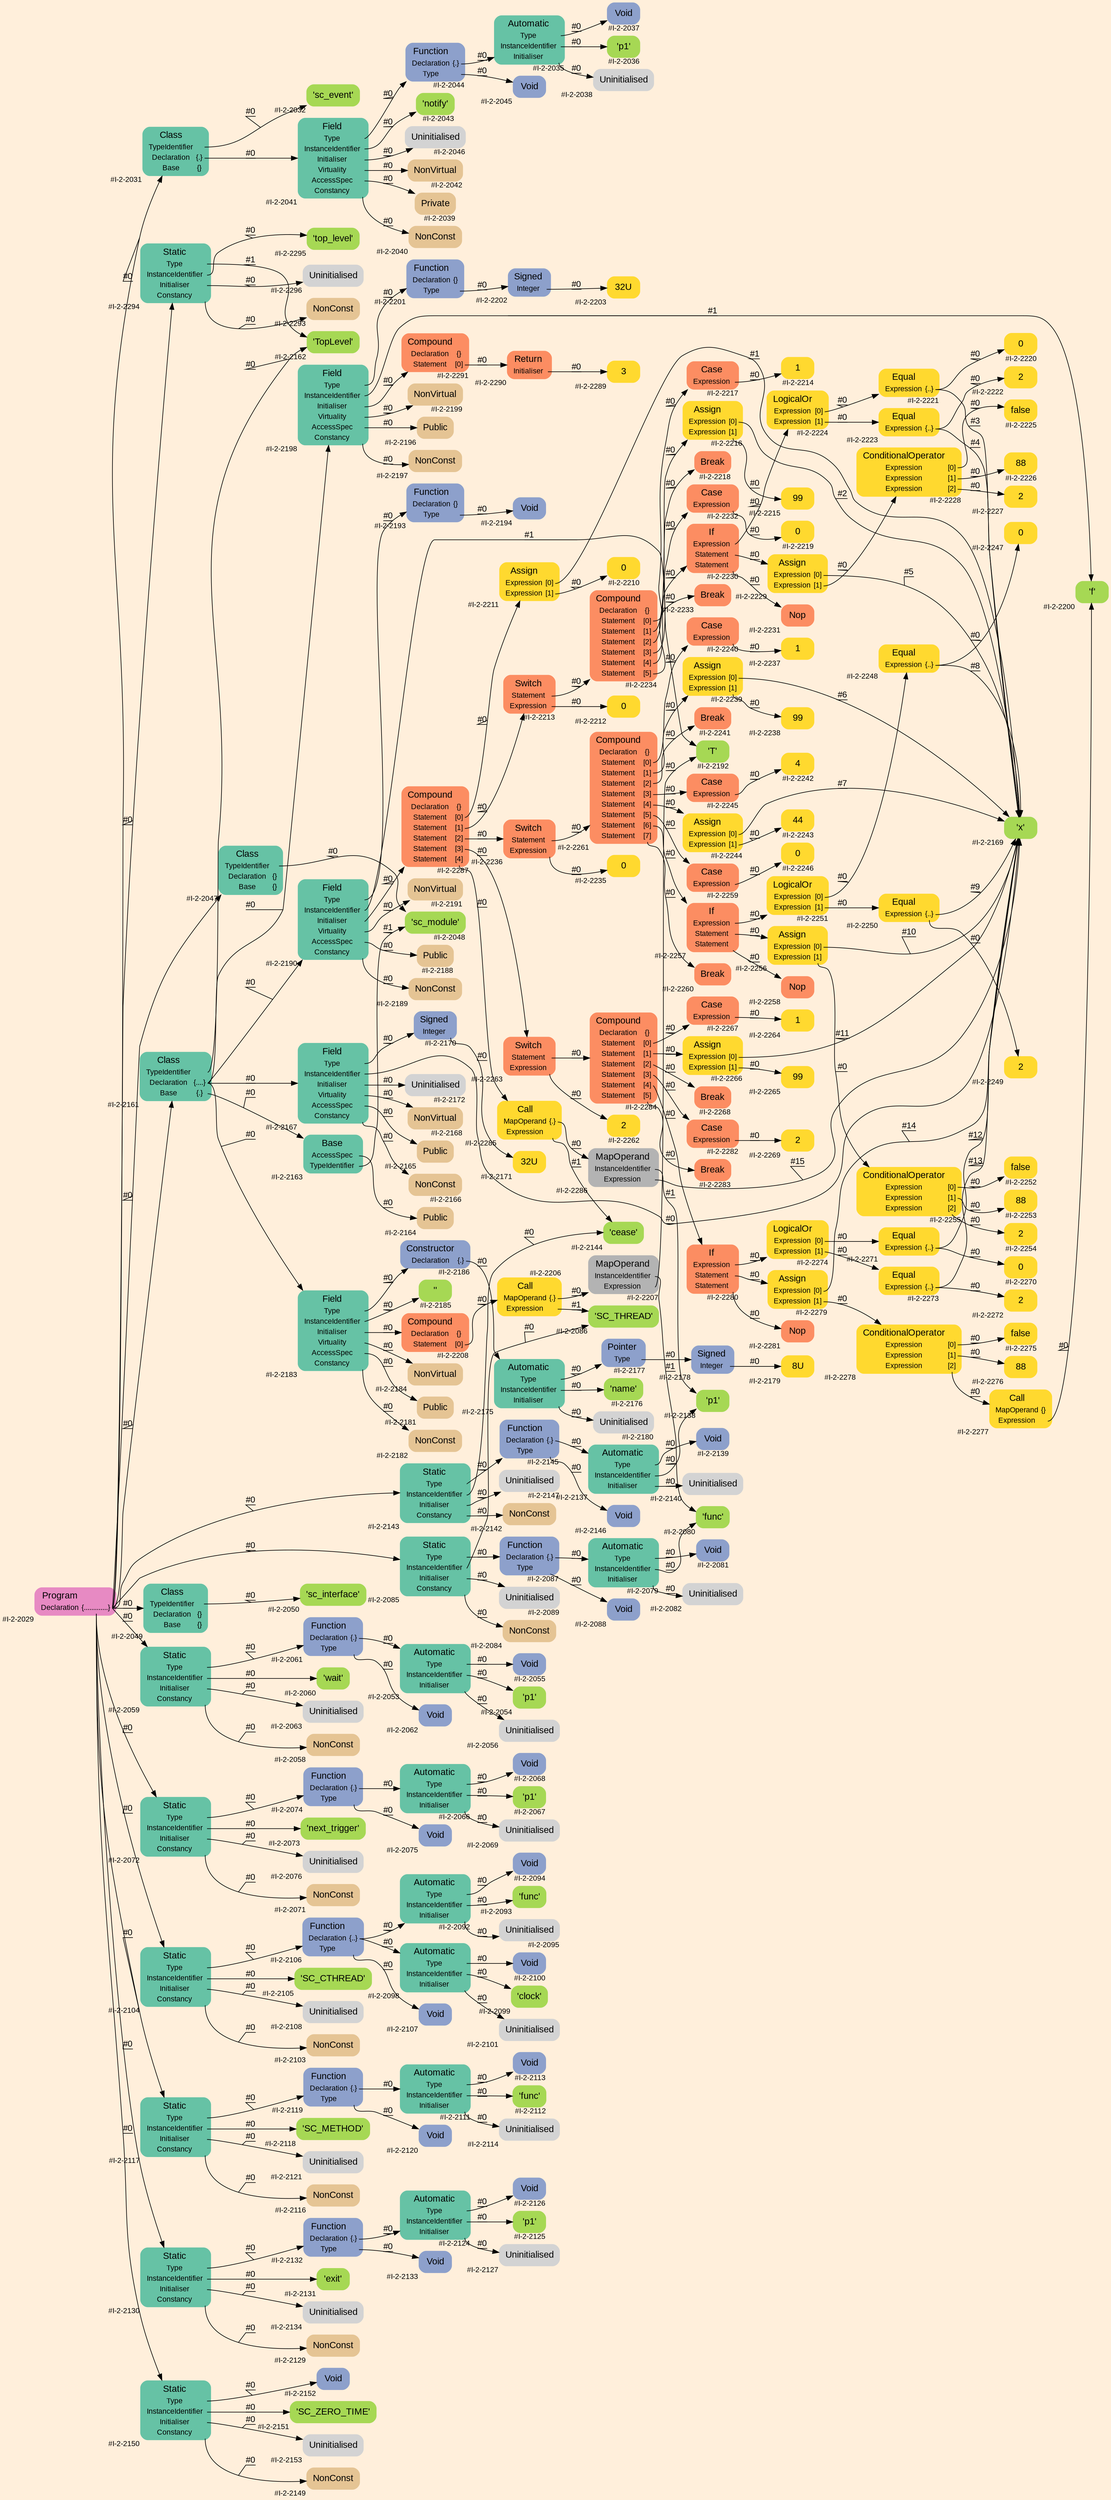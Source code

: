 digraph "" {
label = ""
labelloc = t
graph [
    rankdir = "LR"
    ranksep = 0.3
    bgcolor = antiquewhite1
    color = black
    fontcolor = black
    fontname = "Arial"
];
node [
    fontname = "Arial"
];
edge [
    fontname = "Arial"
];


// -------------------- node figure --------------------
// -------- block #I-2-2029 ----------
"#I-2-2029" [
    shape = "plaintext"
    fillcolor = "/set28/4"
    xlabel = "#I-2-2029"
    fontsize = "12"
    fontcolor = black
    label = <<TABLE BORDER="0" CELLBORDER="0" CELLSPACING="0">
     <TR><TD><FONT POINT-SIZE="15" COLOR="black">Program</FONT></TD></TR>
     <TR><TD><FONT POINT-SIZE="12" COLOR="black">Declaration</FONT></TD><TD PORT="port0"><FONT POINT-SIZE="12" COLOR="black">{.............}</FONT></TD></TR>
    </TABLE>>
    style = "rounded,filled"
];

// -------- block #I-2-2031 ----------
"#I-2-2031" [
    shape = "plaintext"
    fillcolor = "/set28/1"
    xlabel = "#I-2-2031"
    fontsize = "12"
    fontcolor = black
    label = <<TABLE BORDER="0" CELLBORDER="0" CELLSPACING="0">
     <TR><TD><FONT POINT-SIZE="15" COLOR="black">Class</FONT></TD></TR>
     <TR><TD><FONT POINT-SIZE="12" COLOR="black">TypeIdentifier</FONT></TD><TD PORT="port0"></TD></TR>
     <TR><TD><FONT POINT-SIZE="12" COLOR="black">Declaration</FONT></TD><TD PORT="port1"><FONT POINT-SIZE="12" COLOR="black">{.}</FONT></TD></TR>
     <TR><TD><FONT POINT-SIZE="12" COLOR="black">Base</FONT></TD><TD PORT="port2"><FONT POINT-SIZE="12" COLOR="black">{}</FONT></TD></TR>
    </TABLE>>
    style = "rounded,filled"
];

// -------- block #I-2-2032 ----------
"#I-2-2032" [
    shape = "plaintext"
    fillcolor = "/set28/5"
    xlabel = "#I-2-2032"
    fontsize = "12"
    fontcolor = black
    label = <<TABLE BORDER="0" CELLBORDER="0" CELLSPACING="0">
     <TR><TD><FONT POINT-SIZE="15" COLOR="black">'sc_event'</FONT></TD></TR>
    </TABLE>>
    style = "rounded,filled"
];

// -------- block #I-2-2041 ----------
"#I-2-2041" [
    shape = "plaintext"
    fillcolor = "/set28/1"
    xlabel = "#I-2-2041"
    fontsize = "12"
    fontcolor = black
    label = <<TABLE BORDER="0" CELLBORDER="0" CELLSPACING="0">
     <TR><TD><FONT POINT-SIZE="15" COLOR="black">Field</FONT></TD></TR>
     <TR><TD><FONT POINT-SIZE="12" COLOR="black">Type</FONT></TD><TD PORT="port0"></TD></TR>
     <TR><TD><FONT POINT-SIZE="12" COLOR="black">InstanceIdentifier</FONT></TD><TD PORT="port1"></TD></TR>
     <TR><TD><FONT POINT-SIZE="12" COLOR="black">Initialiser</FONT></TD><TD PORT="port2"></TD></TR>
     <TR><TD><FONT POINT-SIZE="12" COLOR="black">Virtuality</FONT></TD><TD PORT="port3"></TD></TR>
     <TR><TD><FONT POINT-SIZE="12" COLOR="black">AccessSpec</FONT></TD><TD PORT="port4"></TD></TR>
     <TR><TD><FONT POINT-SIZE="12" COLOR="black">Constancy</FONT></TD><TD PORT="port5"></TD></TR>
    </TABLE>>
    style = "rounded,filled"
];

// -------- block #I-2-2044 ----------
"#I-2-2044" [
    shape = "plaintext"
    fillcolor = "/set28/3"
    xlabel = "#I-2-2044"
    fontsize = "12"
    fontcolor = black
    label = <<TABLE BORDER="0" CELLBORDER="0" CELLSPACING="0">
     <TR><TD><FONT POINT-SIZE="15" COLOR="black">Function</FONT></TD></TR>
     <TR><TD><FONT POINT-SIZE="12" COLOR="black">Declaration</FONT></TD><TD PORT="port0"><FONT POINT-SIZE="12" COLOR="black">{.}</FONT></TD></TR>
     <TR><TD><FONT POINT-SIZE="12" COLOR="black">Type</FONT></TD><TD PORT="port1"></TD></TR>
    </TABLE>>
    style = "rounded,filled"
];

// -------- block #I-2-2035 ----------
"#I-2-2035" [
    shape = "plaintext"
    fillcolor = "/set28/1"
    xlabel = "#I-2-2035"
    fontsize = "12"
    fontcolor = black
    label = <<TABLE BORDER="0" CELLBORDER="0" CELLSPACING="0">
     <TR><TD><FONT POINT-SIZE="15" COLOR="black">Automatic</FONT></TD></TR>
     <TR><TD><FONT POINT-SIZE="12" COLOR="black">Type</FONT></TD><TD PORT="port0"></TD></TR>
     <TR><TD><FONT POINT-SIZE="12" COLOR="black">InstanceIdentifier</FONT></TD><TD PORT="port1"></TD></TR>
     <TR><TD><FONT POINT-SIZE="12" COLOR="black">Initialiser</FONT></TD><TD PORT="port2"></TD></TR>
    </TABLE>>
    style = "rounded,filled"
];

// -------- block #I-2-2037 ----------
"#I-2-2037" [
    shape = "plaintext"
    fillcolor = "/set28/3"
    xlabel = "#I-2-2037"
    fontsize = "12"
    fontcolor = black
    label = <<TABLE BORDER="0" CELLBORDER="0" CELLSPACING="0">
     <TR><TD><FONT POINT-SIZE="15" COLOR="black">Void</FONT></TD></TR>
    </TABLE>>
    style = "rounded,filled"
];

// -------- block #I-2-2036 ----------
"#I-2-2036" [
    shape = "plaintext"
    fillcolor = "/set28/5"
    xlabel = "#I-2-2036"
    fontsize = "12"
    fontcolor = black
    label = <<TABLE BORDER="0" CELLBORDER="0" CELLSPACING="0">
     <TR><TD><FONT POINT-SIZE="15" COLOR="black">'p1'</FONT></TD></TR>
    </TABLE>>
    style = "rounded,filled"
];

// -------- block #I-2-2038 ----------
"#I-2-2038" [
    shape = "plaintext"
    xlabel = "#I-2-2038"
    fontsize = "12"
    fontcolor = black
    label = <<TABLE BORDER="0" CELLBORDER="0" CELLSPACING="0">
     <TR><TD><FONT POINT-SIZE="15" COLOR="black">Uninitialised</FONT></TD></TR>
    </TABLE>>
    style = "rounded,filled"
];

// -------- block #I-2-2045 ----------
"#I-2-2045" [
    shape = "plaintext"
    fillcolor = "/set28/3"
    xlabel = "#I-2-2045"
    fontsize = "12"
    fontcolor = black
    label = <<TABLE BORDER="0" CELLBORDER="0" CELLSPACING="0">
     <TR><TD><FONT POINT-SIZE="15" COLOR="black">Void</FONT></TD></TR>
    </TABLE>>
    style = "rounded,filled"
];

// -------- block #I-2-2043 ----------
"#I-2-2043" [
    shape = "plaintext"
    fillcolor = "/set28/5"
    xlabel = "#I-2-2043"
    fontsize = "12"
    fontcolor = black
    label = <<TABLE BORDER="0" CELLBORDER="0" CELLSPACING="0">
     <TR><TD><FONT POINT-SIZE="15" COLOR="black">'notify'</FONT></TD></TR>
    </TABLE>>
    style = "rounded,filled"
];

// -------- block #I-2-2046 ----------
"#I-2-2046" [
    shape = "plaintext"
    xlabel = "#I-2-2046"
    fontsize = "12"
    fontcolor = black
    label = <<TABLE BORDER="0" CELLBORDER="0" CELLSPACING="0">
     <TR><TD><FONT POINT-SIZE="15" COLOR="black">Uninitialised</FONT></TD></TR>
    </TABLE>>
    style = "rounded,filled"
];

// -------- block #I-2-2042 ----------
"#I-2-2042" [
    shape = "plaintext"
    fillcolor = "/set28/7"
    xlabel = "#I-2-2042"
    fontsize = "12"
    fontcolor = black
    label = <<TABLE BORDER="0" CELLBORDER="0" CELLSPACING="0">
     <TR><TD><FONT POINT-SIZE="15" COLOR="black">NonVirtual</FONT></TD></TR>
    </TABLE>>
    style = "rounded,filled"
];

// -------- block #I-2-2039 ----------
"#I-2-2039" [
    shape = "plaintext"
    fillcolor = "/set28/7"
    xlabel = "#I-2-2039"
    fontsize = "12"
    fontcolor = black
    label = <<TABLE BORDER="0" CELLBORDER="0" CELLSPACING="0">
     <TR><TD><FONT POINT-SIZE="15" COLOR="black">Private</FONT></TD></TR>
    </TABLE>>
    style = "rounded,filled"
];

// -------- block #I-2-2040 ----------
"#I-2-2040" [
    shape = "plaintext"
    fillcolor = "/set28/7"
    xlabel = "#I-2-2040"
    fontsize = "12"
    fontcolor = black
    label = <<TABLE BORDER="0" CELLBORDER="0" CELLSPACING="0">
     <TR><TD><FONT POINT-SIZE="15" COLOR="black">NonConst</FONT></TD></TR>
    </TABLE>>
    style = "rounded,filled"
];

// -------- block #I-2-2047 ----------
"#I-2-2047" [
    shape = "plaintext"
    fillcolor = "/set28/1"
    xlabel = "#I-2-2047"
    fontsize = "12"
    fontcolor = black
    label = <<TABLE BORDER="0" CELLBORDER="0" CELLSPACING="0">
     <TR><TD><FONT POINT-SIZE="15" COLOR="black">Class</FONT></TD></TR>
     <TR><TD><FONT POINT-SIZE="12" COLOR="black">TypeIdentifier</FONT></TD><TD PORT="port0"></TD></TR>
     <TR><TD><FONT POINT-SIZE="12" COLOR="black">Declaration</FONT></TD><TD PORT="port1"><FONT POINT-SIZE="12" COLOR="black">{}</FONT></TD></TR>
     <TR><TD><FONT POINT-SIZE="12" COLOR="black">Base</FONT></TD><TD PORT="port2"><FONT POINT-SIZE="12" COLOR="black">{}</FONT></TD></TR>
    </TABLE>>
    style = "rounded,filled"
];

// -------- block #I-2-2048 ----------
"#I-2-2048" [
    shape = "plaintext"
    fillcolor = "/set28/5"
    xlabel = "#I-2-2048"
    fontsize = "12"
    fontcolor = black
    label = <<TABLE BORDER="0" CELLBORDER="0" CELLSPACING="0">
     <TR><TD><FONT POINT-SIZE="15" COLOR="black">'sc_module'</FONT></TD></TR>
    </TABLE>>
    style = "rounded,filled"
];

// -------- block #I-2-2049 ----------
"#I-2-2049" [
    shape = "plaintext"
    fillcolor = "/set28/1"
    xlabel = "#I-2-2049"
    fontsize = "12"
    fontcolor = black
    label = <<TABLE BORDER="0" CELLBORDER="0" CELLSPACING="0">
     <TR><TD><FONT POINT-SIZE="15" COLOR="black">Class</FONT></TD></TR>
     <TR><TD><FONT POINT-SIZE="12" COLOR="black">TypeIdentifier</FONT></TD><TD PORT="port0"></TD></TR>
     <TR><TD><FONT POINT-SIZE="12" COLOR="black">Declaration</FONT></TD><TD PORT="port1"><FONT POINT-SIZE="12" COLOR="black">{}</FONT></TD></TR>
     <TR><TD><FONT POINT-SIZE="12" COLOR="black">Base</FONT></TD><TD PORT="port2"><FONT POINT-SIZE="12" COLOR="black">{}</FONT></TD></TR>
    </TABLE>>
    style = "rounded,filled"
];

// -------- block #I-2-2050 ----------
"#I-2-2050" [
    shape = "plaintext"
    fillcolor = "/set28/5"
    xlabel = "#I-2-2050"
    fontsize = "12"
    fontcolor = black
    label = <<TABLE BORDER="0" CELLBORDER="0" CELLSPACING="0">
     <TR><TD><FONT POINT-SIZE="15" COLOR="black">'sc_interface'</FONT></TD></TR>
    </TABLE>>
    style = "rounded,filled"
];

// -------- block #I-2-2059 ----------
"#I-2-2059" [
    shape = "plaintext"
    fillcolor = "/set28/1"
    xlabel = "#I-2-2059"
    fontsize = "12"
    fontcolor = black
    label = <<TABLE BORDER="0" CELLBORDER="0" CELLSPACING="0">
     <TR><TD><FONT POINT-SIZE="15" COLOR="black">Static</FONT></TD></TR>
     <TR><TD><FONT POINT-SIZE="12" COLOR="black">Type</FONT></TD><TD PORT="port0"></TD></TR>
     <TR><TD><FONT POINT-SIZE="12" COLOR="black">InstanceIdentifier</FONT></TD><TD PORT="port1"></TD></TR>
     <TR><TD><FONT POINT-SIZE="12" COLOR="black">Initialiser</FONT></TD><TD PORT="port2"></TD></TR>
     <TR><TD><FONT POINT-SIZE="12" COLOR="black">Constancy</FONT></TD><TD PORT="port3"></TD></TR>
    </TABLE>>
    style = "rounded,filled"
];

// -------- block #I-2-2061 ----------
"#I-2-2061" [
    shape = "plaintext"
    fillcolor = "/set28/3"
    xlabel = "#I-2-2061"
    fontsize = "12"
    fontcolor = black
    label = <<TABLE BORDER="0" CELLBORDER="0" CELLSPACING="0">
     <TR><TD><FONT POINT-SIZE="15" COLOR="black">Function</FONT></TD></TR>
     <TR><TD><FONT POINT-SIZE="12" COLOR="black">Declaration</FONT></TD><TD PORT="port0"><FONT POINT-SIZE="12" COLOR="black">{.}</FONT></TD></TR>
     <TR><TD><FONT POINT-SIZE="12" COLOR="black">Type</FONT></TD><TD PORT="port1"></TD></TR>
    </TABLE>>
    style = "rounded,filled"
];

// -------- block #I-2-2053 ----------
"#I-2-2053" [
    shape = "plaintext"
    fillcolor = "/set28/1"
    xlabel = "#I-2-2053"
    fontsize = "12"
    fontcolor = black
    label = <<TABLE BORDER="0" CELLBORDER="0" CELLSPACING="0">
     <TR><TD><FONT POINT-SIZE="15" COLOR="black">Automatic</FONT></TD></TR>
     <TR><TD><FONT POINT-SIZE="12" COLOR="black">Type</FONT></TD><TD PORT="port0"></TD></TR>
     <TR><TD><FONT POINT-SIZE="12" COLOR="black">InstanceIdentifier</FONT></TD><TD PORT="port1"></TD></TR>
     <TR><TD><FONT POINT-SIZE="12" COLOR="black">Initialiser</FONT></TD><TD PORT="port2"></TD></TR>
    </TABLE>>
    style = "rounded,filled"
];

// -------- block #I-2-2055 ----------
"#I-2-2055" [
    shape = "plaintext"
    fillcolor = "/set28/3"
    xlabel = "#I-2-2055"
    fontsize = "12"
    fontcolor = black
    label = <<TABLE BORDER="0" CELLBORDER="0" CELLSPACING="0">
     <TR><TD><FONT POINT-SIZE="15" COLOR="black">Void</FONT></TD></TR>
    </TABLE>>
    style = "rounded,filled"
];

// -------- block #I-2-2054 ----------
"#I-2-2054" [
    shape = "plaintext"
    fillcolor = "/set28/5"
    xlabel = "#I-2-2054"
    fontsize = "12"
    fontcolor = black
    label = <<TABLE BORDER="0" CELLBORDER="0" CELLSPACING="0">
     <TR><TD><FONT POINT-SIZE="15" COLOR="black">'p1'</FONT></TD></TR>
    </TABLE>>
    style = "rounded,filled"
];

// -------- block #I-2-2056 ----------
"#I-2-2056" [
    shape = "plaintext"
    xlabel = "#I-2-2056"
    fontsize = "12"
    fontcolor = black
    label = <<TABLE BORDER="0" CELLBORDER="0" CELLSPACING="0">
     <TR><TD><FONT POINT-SIZE="15" COLOR="black">Uninitialised</FONT></TD></TR>
    </TABLE>>
    style = "rounded,filled"
];

// -------- block #I-2-2062 ----------
"#I-2-2062" [
    shape = "plaintext"
    fillcolor = "/set28/3"
    xlabel = "#I-2-2062"
    fontsize = "12"
    fontcolor = black
    label = <<TABLE BORDER="0" CELLBORDER="0" CELLSPACING="0">
     <TR><TD><FONT POINT-SIZE="15" COLOR="black">Void</FONT></TD></TR>
    </TABLE>>
    style = "rounded,filled"
];

// -------- block #I-2-2060 ----------
"#I-2-2060" [
    shape = "plaintext"
    fillcolor = "/set28/5"
    xlabel = "#I-2-2060"
    fontsize = "12"
    fontcolor = black
    label = <<TABLE BORDER="0" CELLBORDER="0" CELLSPACING="0">
     <TR><TD><FONT POINT-SIZE="15" COLOR="black">'wait'</FONT></TD></TR>
    </TABLE>>
    style = "rounded,filled"
];

// -------- block #I-2-2063 ----------
"#I-2-2063" [
    shape = "plaintext"
    xlabel = "#I-2-2063"
    fontsize = "12"
    fontcolor = black
    label = <<TABLE BORDER="0" CELLBORDER="0" CELLSPACING="0">
     <TR><TD><FONT POINT-SIZE="15" COLOR="black">Uninitialised</FONT></TD></TR>
    </TABLE>>
    style = "rounded,filled"
];

// -------- block #I-2-2058 ----------
"#I-2-2058" [
    shape = "plaintext"
    fillcolor = "/set28/7"
    xlabel = "#I-2-2058"
    fontsize = "12"
    fontcolor = black
    label = <<TABLE BORDER="0" CELLBORDER="0" CELLSPACING="0">
     <TR><TD><FONT POINT-SIZE="15" COLOR="black">NonConst</FONT></TD></TR>
    </TABLE>>
    style = "rounded,filled"
];

// -------- block #I-2-2072 ----------
"#I-2-2072" [
    shape = "plaintext"
    fillcolor = "/set28/1"
    xlabel = "#I-2-2072"
    fontsize = "12"
    fontcolor = black
    label = <<TABLE BORDER="0" CELLBORDER="0" CELLSPACING="0">
     <TR><TD><FONT POINT-SIZE="15" COLOR="black">Static</FONT></TD></TR>
     <TR><TD><FONT POINT-SIZE="12" COLOR="black">Type</FONT></TD><TD PORT="port0"></TD></TR>
     <TR><TD><FONT POINT-SIZE="12" COLOR="black">InstanceIdentifier</FONT></TD><TD PORT="port1"></TD></TR>
     <TR><TD><FONT POINT-SIZE="12" COLOR="black">Initialiser</FONT></TD><TD PORT="port2"></TD></TR>
     <TR><TD><FONT POINT-SIZE="12" COLOR="black">Constancy</FONT></TD><TD PORT="port3"></TD></TR>
    </TABLE>>
    style = "rounded,filled"
];

// -------- block #I-2-2074 ----------
"#I-2-2074" [
    shape = "plaintext"
    fillcolor = "/set28/3"
    xlabel = "#I-2-2074"
    fontsize = "12"
    fontcolor = black
    label = <<TABLE BORDER="0" CELLBORDER="0" CELLSPACING="0">
     <TR><TD><FONT POINT-SIZE="15" COLOR="black">Function</FONT></TD></TR>
     <TR><TD><FONT POINT-SIZE="12" COLOR="black">Declaration</FONT></TD><TD PORT="port0"><FONT POINT-SIZE="12" COLOR="black">{.}</FONT></TD></TR>
     <TR><TD><FONT POINT-SIZE="12" COLOR="black">Type</FONT></TD><TD PORT="port1"></TD></TR>
    </TABLE>>
    style = "rounded,filled"
];

// -------- block #I-2-2066 ----------
"#I-2-2066" [
    shape = "plaintext"
    fillcolor = "/set28/1"
    xlabel = "#I-2-2066"
    fontsize = "12"
    fontcolor = black
    label = <<TABLE BORDER="0" CELLBORDER="0" CELLSPACING="0">
     <TR><TD><FONT POINT-SIZE="15" COLOR="black">Automatic</FONT></TD></TR>
     <TR><TD><FONT POINT-SIZE="12" COLOR="black">Type</FONT></TD><TD PORT="port0"></TD></TR>
     <TR><TD><FONT POINT-SIZE="12" COLOR="black">InstanceIdentifier</FONT></TD><TD PORT="port1"></TD></TR>
     <TR><TD><FONT POINT-SIZE="12" COLOR="black">Initialiser</FONT></TD><TD PORT="port2"></TD></TR>
    </TABLE>>
    style = "rounded,filled"
];

// -------- block #I-2-2068 ----------
"#I-2-2068" [
    shape = "plaintext"
    fillcolor = "/set28/3"
    xlabel = "#I-2-2068"
    fontsize = "12"
    fontcolor = black
    label = <<TABLE BORDER="0" CELLBORDER="0" CELLSPACING="0">
     <TR><TD><FONT POINT-SIZE="15" COLOR="black">Void</FONT></TD></TR>
    </TABLE>>
    style = "rounded,filled"
];

// -------- block #I-2-2067 ----------
"#I-2-2067" [
    shape = "plaintext"
    fillcolor = "/set28/5"
    xlabel = "#I-2-2067"
    fontsize = "12"
    fontcolor = black
    label = <<TABLE BORDER="0" CELLBORDER="0" CELLSPACING="0">
     <TR><TD><FONT POINT-SIZE="15" COLOR="black">'p1'</FONT></TD></TR>
    </TABLE>>
    style = "rounded,filled"
];

// -------- block #I-2-2069 ----------
"#I-2-2069" [
    shape = "plaintext"
    xlabel = "#I-2-2069"
    fontsize = "12"
    fontcolor = black
    label = <<TABLE BORDER="0" CELLBORDER="0" CELLSPACING="0">
     <TR><TD><FONT POINT-SIZE="15" COLOR="black">Uninitialised</FONT></TD></TR>
    </TABLE>>
    style = "rounded,filled"
];

// -------- block #I-2-2075 ----------
"#I-2-2075" [
    shape = "plaintext"
    fillcolor = "/set28/3"
    xlabel = "#I-2-2075"
    fontsize = "12"
    fontcolor = black
    label = <<TABLE BORDER="0" CELLBORDER="0" CELLSPACING="0">
     <TR><TD><FONT POINT-SIZE="15" COLOR="black">Void</FONT></TD></TR>
    </TABLE>>
    style = "rounded,filled"
];

// -------- block #I-2-2073 ----------
"#I-2-2073" [
    shape = "plaintext"
    fillcolor = "/set28/5"
    xlabel = "#I-2-2073"
    fontsize = "12"
    fontcolor = black
    label = <<TABLE BORDER="0" CELLBORDER="0" CELLSPACING="0">
     <TR><TD><FONT POINT-SIZE="15" COLOR="black">'next_trigger'</FONT></TD></TR>
    </TABLE>>
    style = "rounded,filled"
];

// -------- block #I-2-2076 ----------
"#I-2-2076" [
    shape = "plaintext"
    xlabel = "#I-2-2076"
    fontsize = "12"
    fontcolor = black
    label = <<TABLE BORDER="0" CELLBORDER="0" CELLSPACING="0">
     <TR><TD><FONT POINT-SIZE="15" COLOR="black">Uninitialised</FONT></TD></TR>
    </TABLE>>
    style = "rounded,filled"
];

// -------- block #I-2-2071 ----------
"#I-2-2071" [
    shape = "plaintext"
    fillcolor = "/set28/7"
    xlabel = "#I-2-2071"
    fontsize = "12"
    fontcolor = black
    label = <<TABLE BORDER="0" CELLBORDER="0" CELLSPACING="0">
     <TR><TD><FONT POINT-SIZE="15" COLOR="black">NonConst</FONT></TD></TR>
    </TABLE>>
    style = "rounded,filled"
];

// -------- block #I-2-2085 ----------
"#I-2-2085" [
    shape = "plaintext"
    fillcolor = "/set28/1"
    xlabel = "#I-2-2085"
    fontsize = "12"
    fontcolor = black
    label = <<TABLE BORDER="0" CELLBORDER="0" CELLSPACING="0">
     <TR><TD><FONT POINT-SIZE="15" COLOR="black">Static</FONT></TD></TR>
     <TR><TD><FONT POINT-SIZE="12" COLOR="black">Type</FONT></TD><TD PORT="port0"></TD></TR>
     <TR><TD><FONT POINT-SIZE="12" COLOR="black">InstanceIdentifier</FONT></TD><TD PORT="port1"></TD></TR>
     <TR><TD><FONT POINT-SIZE="12" COLOR="black">Initialiser</FONT></TD><TD PORT="port2"></TD></TR>
     <TR><TD><FONT POINT-SIZE="12" COLOR="black">Constancy</FONT></TD><TD PORT="port3"></TD></TR>
    </TABLE>>
    style = "rounded,filled"
];

// -------- block #I-2-2087 ----------
"#I-2-2087" [
    shape = "plaintext"
    fillcolor = "/set28/3"
    xlabel = "#I-2-2087"
    fontsize = "12"
    fontcolor = black
    label = <<TABLE BORDER="0" CELLBORDER="0" CELLSPACING="0">
     <TR><TD><FONT POINT-SIZE="15" COLOR="black">Function</FONT></TD></TR>
     <TR><TD><FONT POINT-SIZE="12" COLOR="black">Declaration</FONT></TD><TD PORT="port0"><FONT POINT-SIZE="12" COLOR="black">{.}</FONT></TD></TR>
     <TR><TD><FONT POINT-SIZE="12" COLOR="black">Type</FONT></TD><TD PORT="port1"></TD></TR>
    </TABLE>>
    style = "rounded,filled"
];

// -------- block #I-2-2079 ----------
"#I-2-2079" [
    shape = "plaintext"
    fillcolor = "/set28/1"
    xlabel = "#I-2-2079"
    fontsize = "12"
    fontcolor = black
    label = <<TABLE BORDER="0" CELLBORDER="0" CELLSPACING="0">
     <TR><TD><FONT POINT-SIZE="15" COLOR="black">Automatic</FONT></TD></TR>
     <TR><TD><FONT POINT-SIZE="12" COLOR="black">Type</FONT></TD><TD PORT="port0"></TD></TR>
     <TR><TD><FONT POINT-SIZE="12" COLOR="black">InstanceIdentifier</FONT></TD><TD PORT="port1"></TD></TR>
     <TR><TD><FONT POINT-SIZE="12" COLOR="black">Initialiser</FONT></TD><TD PORT="port2"></TD></TR>
    </TABLE>>
    style = "rounded,filled"
];

// -------- block #I-2-2081 ----------
"#I-2-2081" [
    shape = "plaintext"
    fillcolor = "/set28/3"
    xlabel = "#I-2-2081"
    fontsize = "12"
    fontcolor = black
    label = <<TABLE BORDER="0" CELLBORDER="0" CELLSPACING="0">
     <TR><TD><FONT POINT-SIZE="15" COLOR="black">Void</FONT></TD></TR>
    </TABLE>>
    style = "rounded,filled"
];

// -------- block #I-2-2080 ----------
"#I-2-2080" [
    shape = "plaintext"
    fillcolor = "/set28/5"
    xlabel = "#I-2-2080"
    fontsize = "12"
    fontcolor = black
    label = <<TABLE BORDER="0" CELLBORDER="0" CELLSPACING="0">
     <TR><TD><FONT POINT-SIZE="15" COLOR="black">'func'</FONT></TD></TR>
    </TABLE>>
    style = "rounded,filled"
];

// -------- block #I-2-2082 ----------
"#I-2-2082" [
    shape = "plaintext"
    xlabel = "#I-2-2082"
    fontsize = "12"
    fontcolor = black
    label = <<TABLE BORDER="0" CELLBORDER="0" CELLSPACING="0">
     <TR><TD><FONT POINT-SIZE="15" COLOR="black">Uninitialised</FONT></TD></TR>
    </TABLE>>
    style = "rounded,filled"
];

// -------- block #I-2-2088 ----------
"#I-2-2088" [
    shape = "plaintext"
    fillcolor = "/set28/3"
    xlabel = "#I-2-2088"
    fontsize = "12"
    fontcolor = black
    label = <<TABLE BORDER="0" CELLBORDER="0" CELLSPACING="0">
     <TR><TD><FONT POINT-SIZE="15" COLOR="black">Void</FONT></TD></TR>
    </TABLE>>
    style = "rounded,filled"
];

// -------- block #I-2-2086 ----------
"#I-2-2086" [
    shape = "plaintext"
    fillcolor = "/set28/5"
    xlabel = "#I-2-2086"
    fontsize = "12"
    fontcolor = black
    label = <<TABLE BORDER="0" CELLBORDER="0" CELLSPACING="0">
     <TR><TD><FONT POINT-SIZE="15" COLOR="black">'SC_THREAD'</FONT></TD></TR>
    </TABLE>>
    style = "rounded,filled"
];

// -------- block #I-2-2089 ----------
"#I-2-2089" [
    shape = "plaintext"
    xlabel = "#I-2-2089"
    fontsize = "12"
    fontcolor = black
    label = <<TABLE BORDER="0" CELLBORDER="0" CELLSPACING="0">
     <TR><TD><FONT POINT-SIZE="15" COLOR="black">Uninitialised</FONT></TD></TR>
    </TABLE>>
    style = "rounded,filled"
];

// -------- block #I-2-2084 ----------
"#I-2-2084" [
    shape = "plaintext"
    fillcolor = "/set28/7"
    xlabel = "#I-2-2084"
    fontsize = "12"
    fontcolor = black
    label = <<TABLE BORDER="0" CELLBORDER="0" CELLSPACING="0">
     <TR><TD><FONT POINT-SIZE="15" COLOR="black">NonConst</FONT></TD></TR>
    </TABLE>>
    style = "rounded,filled"
];

// -------- block #I-2-2104 ----------
"#I-2-2104" [
    shape = "plaintext"
    fillcolor = "/set28/1"
    xlabel = "#I-2-2104"
    fontsize = "12"
    fontcolor = black
    label = <<TABLE BORDER="0" CELLBORDER="0" CELLSPACING="0">
     <TR><TD><FONT POINT-SIZE="15" COLOR="black">Static</FONT></TD></TR>
     <TR><TD><FONT POINT-SIZE="12" COLOR="black">Type</FONT></TD><TD PORT="port0"></TD></TR>
     <TR><TD><FONT POINT-SIZE="12" COLOR="black">InstanceIdentifier</FONT></TD><TD PORT="port1"></TD></TR>
     <TR><TD><FONT POINT-SIZE="12" COLOR="black">Initialiser</FONT></TD><TD PORT="port2"></TD></TR>
     <TR><TD><FONT POINT-SIZE="12" COLOR="black">Constancy</FONT></TD><TD PORT="port3"></TD></TR>
    </TABLE>>
    style = "rounded,filled"
];

// -------- block #I-2-2106 ----------
"#I-2-2106" [
    shape = "plaintext"
    fillcolor = "/set28/3"
    xlabel = "#I-2-2106"
    fontsize = "12"
    fontcolor = black
    label = <<TABLE BORDER="0" CELLBORDER="0" CELLSPACING="0">
     <TR><TD><FONT POINT-SIZE="15" COLOR="black">Function</FONT></TD></TR>
     <TR><TD><FONT POINT-SIZE="12" COLOR="black">Declaration</FONT></TD><TD PORT="port0"><FONT POINT-SIZE="12" COLOR="black">{..}</FONT></TD></TR>
     <TR><TD><FONT POINT-SIZE="12" COLOR="black">Type</FONT></TD><TD PORT="port1"></TD></TR>
    </TABLE>>
    style = "rounded,filled"
];

// -------- block #I-2-2092 ----------
"#I-2-2092" [
    shape = "plaintext"
    fillcolor = "/set28/1"
    xlabel = "#I-2-2092"
    fontsize = "12"
    fontcolor = black
    label = <<TABLE BORDER="0" CELLBORDER="0" CELLSPACING="0">
     <TR><TD><FONT POINT-SIZE="15" COLOR="black">Automatic</FONT></TD></TR>
     <TR><TD><FONT POINT-SIZE="12" COLOR="black">Type</FONT></TD><TD PORT="port0"></TD></TR>
     <TR><TD><FONT POINT-SIZE="12" COLOR="black">InstanceIdentifier</FONT></TD><TD PORT="port1"></TD></TR>
     <TR><TD><FONT POINT-SIZE="12" COLOR="black">Initialiser</FONT></TD><TD PORT="port2"></TD></TR>
    </TABLE>>
    style = "rounded,filled"
];

// -------- block #I-2-2094 ----------
"#I-2-2094" [
    shape = "plaintext"
    fillcolor = "/set28/3"
    xlabel = "#I-2-2094"
    fontsize = "12"
    fontcolor = black
    label = <<TABLE BORDER="0" CELLBORDER="0" CELLSPACING="0">
     <TR><TD><FONT POINT-SIZE="15" COLOR="black">Void</FONT></TD></TR>
    </TABLE>>
    style = "rounded,filled"
];

// -------- block #I-2-2093 ----------
"#I-2-2093" [
    shape = "plaintext"
    fillcolor = "/set28/5"
    xlabel = "#I-2-2093"
    fontsize = "12"
    fontcolor = black
    label = <<TABLE BORDER="0" CELLBORDER="0" CELLSPACING="0">
     <TR><TD><FONT POINT-SIZE="15" COLOR="black">'func'</FONT></TD></TR>
    </TABLE>>
    style = "rounded,filled"
];

// -------- block #I-2-2095 ----------
"#I-2-2095" [
    shape = "plaintext"
    xlabel = "#I-2-2095"
    fontsize = "12"
    fontcolor = black
    label = <<TABLE BORDER="0" CELLBORDER="0" CELLSPACING="0">
     <TR><TD><FONT POINT-SIZE="15" COLOR="black">Uninitialised</FONT></TD></TR>
    </TABLE>>
    style = "rounded,filled"
];

// -------- block #I-2-2098 ----------
"#I-2-2098" [
    shape = "plaintext"
    fillcolor = "/set28/1"
    xlabel = "#I-2-2098"
    fontsize = "12"
    fontcolor = black
    label = <<TABLE BORDER="0" CELLBORDER="0" CELLSPACING="0">
     <TR><TD><FONT POINT-SIZE="15" COLOR="black">Automatic</FONT></TD></TR>
     <TR><TD><FONT POINT-SIZE="12" COLOR="black">Type</FONT></TD><TD PORT="port0"></TD></TR>
     <TR><TD><FONT POINT-SIZE="12" COLOR="black">InstanceIdentifier</FONT></TD><TD PORT="port1"></TD></TR>
     <TR><TD><FONT POINT-SIZE="12" COLOR="black">Initialiser</FONT></TD><TD PORT="port2"></TD></TR>
    </TABLE>>
    style = "rounded,filled"
];

// -------- block #I-2-2100 ----------
"#I-2-2100" [
    shape = "plaintext"
    fillcolor = "/set28/3"
    xlabel = "#I-2-2100"
    fontsize = "12"
    fontcolor = black
    label = <<TABLE BORDER="0" CELLBORDER="0" CELLSPACING="0">
     <TR><TD><FONT POINT-SIZE="15" COLOR="black">Void</FONT></TD></TR>
    </TABLE>>
    style = "rounded,filled"
];

// -------- block #I-2-2099 ----------
"#I-2-2099" [
    shape = "plaintext"
    fillcolor = "/set28/5"
    xlabel = "#I-2-2099"
    fontsize = "12"
    fontcolor = black
    label = <<TABLE BORDER="0" CELLBORDER="0" CELLSPACING="0">
     <TR><TD><FONT POINT-SIZE="15" COLOR="black">'clock'</FONT></TD></TR>
    </TABLE>>
    style = "rounded,filled"
];

// -------- block #I-2-2101 ----------
"#I-2-2101" [
    shape = "plaintext"
    xlabel = "#I-2-2101"
    fontsize = "12"
    fontcolor = black
    label = <<TABLE BORDER="0" CELLBORDER="0" CELLSPACING="0">
     <TR><TD><FONT POINT-SIZE="15" COLOR="black">Uninitialised</FONT></TD></TR>
    </TABLE>>
    style = "rounded,filled"
];

// -------- block #I-2-2107 ----------
"#I-2-2107" [
    shape = "plaintext"
    fillcolor = "/set28/3"
    xlabel = "#I-2-2107"
    fontsize = "12"
    fontcolor = black
    label = <<TABLE BORDER="0" CELLBORDER="0" CELLSPACING="0">
     <TR><TD><FONT POINT-SIZE="15" COLOR="black">Void</FONT></TD></TR>
    </TABLE>>
    style = "rounded,filled"
];

// -------- block #I-2-2105 ----------
"#I-2-2105" [
    shape = "plaintext"
    fillcolor = "/set28/5"
    xlabel = "#I-2-2105"
    fontsize = "12"
    fontcolor = black
    label = <<TABLE BORDER="0" CELLBORDER="0" CELLSPACING="0">
     <TR><TD><FONT POINT-SIZE="15" COLOR="black">'SC_CTHREAD'</FONT></TD></TR>
    </TABLE>>
    style = "rounded,filled"
];

// -------- block #I-2-2108 ----------
"#I-2-2108" [
    shape = "plaintext"
    xlabel = "#I-2-2108"
    fontsize = "12"
    fontcolor = black
    label = <<TABLE BORDER="0" CELLBORDER="0" CELLSPACING="0">
     <TR><TD><FONT POINT-SIZE="15" COLOR="black">Uninitialised</FONT></TD></TR>
    </TABLE>>
    style = "rounded,filled"
];

// -------- block #I-2-2103 ----------
"#I-2-2103" [
    shape = "plaintext"
    fillcolor = "/set28/7"
    xlabel = "#I-2-2103"
    fontsize = "12"
    fontcolor = black
    label = <<TABLE BORDER="0" CELLBORDER="0" CELLSPACING="0">
     <TR><TD><FONT POINT-SIZE="15" COLOR="black">NonConst</FONT></TD></TR>
    </TABLE>>
    style = "rounded,filled"
];

// -------- block #I-2-2117 ----------
"#I-2-2117" [
    shape = "plaintext"
    fillcolor = "/set28/1"
    xlabel = "#I-2-2117"
    fontsize = "12"
    fontcolor = black
    label = <<TABLE BORDER="0" CELLBORDER="0" CELLSPACING="0">
     <TR><TD><FONT POINT-SIZE="15" COLOR="black">Static</FONT></TD></TR>
     <TR><TD><FONT POINT-SIZE="12" COLOR="black">Type</FONT></TD><TD PORT="port0"></TD></TR>
     <TR><TD><FONT POINT-SIZE="12" COLOR="black">InstanceIdentifier</FONT></TD><TD PORT="port1"></TD></TR>
     <TR><TD><FONT POINT-SIZE="12" COLOR="black">Initialiser</FONT></TD><TD PORT="port2"></TD></TR>
     <TR><TD><FONT POINT-SIZE="12" COLOR="black">Constancy</FONT></TD><TD PORT="port3"></TD></TR>
    </TABLE>>
    style = "rounded,filled"
];

// -------- block #I-2-2119 ----------
"#I-2-2119" [
    shape = "plaintext"
    fillcolor = "/set28/3"
    xlabel = "#I-2-2119"
    fontsize = "12"
    fontcolor = black
    label = <<TABLE BORDER="0" CELLBORDER="0" CELLSPACING="0">
     <TR><TD><FONT POINT-SIZE="15" COLOR="black">Function</FONT></TD></TR>
     <TR><TD><FONT POINT-SIZE="12" COLOR="black">Declaration</FONT></TD><TD PORT="port0"><FONT POINT-SIZE="12" COLOR="black">{.}</FONT></TD></TR>
     <TR><TD><FONT POINT-SIZE="12" COLOR="black">Type</FONT></TD><TD PORT="port1"></TD></TR>
    </TABLE>>
    style = "rounded,filled"
];

// -------- block #I-2-2111 ----------
"#I-2-2111" [
    shape = "plaintext"
    fillcolor = "/set28/1"
    xlabel = "#I-2-2111"
    fontsize = "12"
    fontcolor = black
    label = <<TABLE BORDER="0" CELLBORDER="0" CELLSPACING="0">
     <TR><TD><FONT POINT-SIZE="15" COLOR="black">Automatic</FONT></TD></TR>
     <TR><TD><FONT POINT-SIZE="12" COLOR="black">Type</FONT></TD><TD PORT="port0"></TD></TR>
     <TR><TD><FONT POINT-SIZE="12" COLOR="black">InstanceIdentifier</FONT></TD><TD PORT="port1"></TD></TR>
     <TR><TD><FONT POINT-SIZE="12" COLOR="black">Initialiser</FONT></TD><TD PORT="port2"></TD></TR>
    </TABLE>>
    style = "rounded,filled"
];

// -------- block #I-2-2113 ----------
"#I-2-2113" [
    shape = "plaintext"
    fillcolor = "/set28/3"
    xlabel = "#I-2-2113"
    fontsize = "12"
    fontcolor = black
    label = <<TABLE BORDER="0" CELLBORDER="0" CELLSPACING="0">
     <TR><TD><FONT POINT-SIZE="15" COLOR="black">Void</FONT></TD></TR>
    </TABLE>>
    style = "rounded,filled"
];

// -------- block #I-2-2112 ----------
"#I-2-2112" [
    shape = "plaintext"
    fillcolor = "/set28/5"
    xlabel = "#I-2-2112"
    fontsize = "12"
    fontcolor = black
    label = <<TABLE BORDER="0" CELLBORDER="0" CELLSPACING="0">
     <TR><TD><FONT POINT-SIZE="15" COLOR="black">'func'</FONT></TD></TR>
    </TABLE>>
    style = "rounded,filled"
];

// -------- block #I-2-2114 ----------
"#I-2-2114" [
    shape = "plaintext"
    xlabel = "#I-2-2114"
    fontsize = "12"
    fontcolor = black
    label = <<TABLE BORDER="0" CELLBORDER="0" CELLSPACING="0">
     <TR><TD><FONT POINT-SIZE="15" COLOR="black">Uninitialised</FONT></TD></TR>
    </TABLE>>
    style = "rounded,filled"
];

// -------- block #I-2-2120 ----------
"#I-2-2120" [
    shape = "plaintext"
    fillcolor = "/set28/3"
    xlabel = "#I-2-2120"
    fontsize = "12"
    fontcolor = black
    label = <<TABLE BORDER="0" CELLBORDER="0" CELLSPACING="0">
     <TR><TD><FONT POINT-SIZE="15" COLOR="black">Void</FONT></TD></TR>
    </TABLE>>
    style = "rounded,filled"
];

// -------- block #I-2-2118 ----------
"#I-2-2118" [
    shape = "plaintext"
    fillcolor = "/set28/5"
    xlabel = "#I-2-2118"
    fontsize = "12"
    fontcolor = black
    label = <<TABLE BORDER="0" CELLBORDER="0" CELLSPACING="0">
     <TR><TD><FONT POINT-SIZE="15" COLOR="black">'SC_METHOD'</FONT></TD></TR>
    </TABLE>>
    style = "rounded,filled"
];

// -------- block #I-2-2121 ----------
"#I-2-2121" [
    shape = "plaintext"
    xlabel = "#I-2-2121"
    fontsize = "12"
    fontcolor = black
    label = <<TABLE BORDER="0" CELLBORDER="0" CELLSPACING="0">
     <TR><TD><FONT POINT-SIZE="15" COLOR="black">Uninitialised</FONT></TD></TR>
    </TABLE>>
    style = "rounded,filled"
];

// -------- block #I-2-2116 ----------
"#I-2-2116" [
    shape = "plaintext"
    fillcolor = "/set28/7"
    xlabel = "#I-2-2116"
    fontsize = "12"
    fontcolor = black
    label = <<TABLE BORDER="0" CELLBORDER="0" CELLSPACING="0">
     <TR><TD><FONT POINT-SIZE="15" COLOR="black">NonConst</FONT></TD></TR>
    </TABLE>>
    style = "rounded,filled"
];

// -------- block #I-2-2130 ----------
"#I-2-2130" [
    shape = "plaintext"
    fillcolor = "/set28/1"
    xlabel = "#I-2-2130"
    fontsize = "12"
    fontcolor = black
    label = <<TABLE BORDER="0" CELLBORDER="0" CELLSPACING="0">
     <TR><TD><FONT POINT-SIZE="15" COLOR="black">Static</FONT></TD></TR>
     <TR><TD><FONT POINT-SIZE="12" COLOR="black">Type</FONT></TD><TD PORT="port0"></TD></TR>
     <TR><TD><FONT POINT-SIZE="12" COLOR="black">InstanceIdentifier</FONT></TD><TD PORT="port1"></TD></TR>
     <TR><TD><FONT POINT-SIZE="12" COLOR="black">Initialiser</FONT></TD><TD PORT="port2"></TD></TR>
     <TR><TD><FONT POINT-SIZE="12" COLOR="black">Constancy</FONT></TD><TD PORT="port3"></TD></TR>
    </TABLE>>
    style = "rounded,filled"
];

// -------- block #I-2-2132 ----------
"#I-2-2132" [
    shape = "plaintext"
    fillcolor = "/set28/3"
    xlabel = "#I-2-2132"
    fontsize = "12"
    fontcolor = black
    label = <<TABLE BORDER="0" CELLBORDER="0" CELLSPACING="0">
     <TR><TD><FONT POINT-SIZE="15" COLOR="black">Function</FONT></TD></TR>
     <TR><TD><FONT POINT-SIZE="12" COLOR="black">Declaration</FONT></TD><TD PORT="port0"><FONT POINT-SIZE="12" COLOR="black">{.}</FONT></TD></TR>
     <TR><TD><FONT POINT-SIZE="12" COLOR="black">Type</FONT></TD><TD PORT="port1"></TD></TR>
    </TABLE>>
    style = "rounded,filled"
];

// -------- block #I-2-2124 ----------
"#I-2-2124" [
    shape = "plaintext"
    fillcolor = "/set28/1"
    xlabel = "#I-2-2124"
    fontsize = "12"
    fontcolor = black
    label = <<TABLE BORDER="0" CELLBORDER="0" CELLSPACING="0">
     <TR><TD><FONT POINT-SIZE="15" COLOR="black">Automatic</FONT></TD></TR>
     <TR><TD><FONT POINT-SIZE="12" COLOR="black">Type</FONT></TD><TD PORT="port0"></TD></TR>
     <TR><TD><FONT POINT-SIZE="12" COLOR="black">InstanceIdentifier</FONT></TD><TD PORT="port1"></TD></TR>
     <TR><TD><FONT POINT-SIZE="12" COLOR="black">Initialiser</FONT></TD><TD PORT="port2"></TD></TR>
    </TABLE>>
    style = "rounded,filled"
];

// -------- block #I-2-2126 ----------
"#I-2-2126" [
    shape = "plaintext"
    fillcolor = "/set28/3"
    xlabel = "#I-2-2126"
    fontsize = "12"
    fontcolor = black
    label = <<TABLE BORDER="0" CELLBORDER="0" CELLSPACING="0">
     <TR><TD><FONT POINT-SIZE="15" COLOR="black">Void</FONT></TD></TR>
    </TABLE>>
    style = "rounded,filled"
];

// -------- block #I-2-2125 ----------
"#I-2-2125" [
    shape = "plaintext"
    fillcolor = "/set28/5"
    xlabel = "#I-2-2125"
    fontsize = "12"
    fontcolor = black
    label = <<TABLE BORDER="0" CELLBORDER="0" CELLSPACING="0">
     <TR><TD><FONT POINT-SIZE="15" COLOR="black">'p1'</FONT></TD></TR>
    </TABLE>>
    style = "rounded,filled"
];

// -------- block #I-2-2127 ----------
"#I-2-2127" [
    shape = "plaintext"
    xlabel = "#I-2-2127"
    fontsize = "12"
    fontcolor = black
    label = <<TABLE BORDER="0" CELLBORDER="0" CELLSPACING="0">
     <TR><TD><FONT POINT-SIZE="15" COLOR="black">Uninitialised</FONT></TD></TR>
    </TABLE>>
    style = "rounded,filled"
];

// -------- block #I-2-2133 ----------
"#I-2-2133" [
    shape = "plaintext"
    fillcolor = "/set28/3"
    xlabel = "#I-2-2133"
    fontsize = "12"
    fontcolor = black
    label = <<TABLE BORDER="0" CELLBORDER="0" CELLSPACING="0">
     <TR><TD><FONT POINT-SIZE="15" COLOR="black">Void</FONT></TD></TR>
    </TABLE>>
    style = "rounded,filled"
];

// -------- block #I-2-2131 ----------
"#I-2-2131" [
    shape = "plaintext"
    fillcolor = "/set28/5"
    xlabel = "#I-2-2131"
    fontsize = "12"
    fontcolor = black
    label = <<TABLE BORDER="0" CELLBORDER="0" CELLSPACING="0">
     <TR><TD><FONT POINT-SIZE="15" COLOR="black">'exit'</FONT></TD></TR>
    </TABLE>>
    style = "rounded,filled"
];

// -------- block #I-2-2134 ----------
"#I-2-2134" [
    shape = "plaintext"
    xlabel = "#I-2-2134"
    fontsize = "12"
    fontcolor = black
    label = <<TABLE BORDER="0" CELLBORDER="0" CELLSPACING="0">
     <TR><TD><FONT POINT-SIZE="15" COLOR="black">Uninitialised</FONT></TD></TR>
    </TABLE>>
    style = "rounded,filled"
];

// -------- block #I-2-2129 ----------
"#I-2-2129" [
    shape = "plaintext"
    fillcolor = "/set28/7"
    xlabel = "#I-2-2129"
    fontsize = "12"
    fontcolor = black
    label = <<TABLE BORDER="0" CELLBORDER="0" CELLSPACING="0">
     <TR><TD><FONT POINT-SIZE="15" COLOR="black">NonConst</FONT></TD></TR>
    </TABLE>>
    style = "rounded,filled"
];

// -------- block #I-2-2143 ----------
"#I-2-2143" [
    shape = "plaintext"
    fillcolor = "/set28/1"
    xlabel = "#I-2-2143"
    fontsize = "12"
    fontcolor = black
    label = <<TABLE BORDER="0" CELLBORDER="0" CELLSPACING="0">
     <TR><TD><FONT POINT-SIZE="15" COLOR="black">Static</FONT></TD></TR>
     <TR><TD><FONT POINT-SIZE="12" COLOR="black">Type</FONT></TD><TD PORT="port0"></TD></TR>
     <TR><TD><FONT POINT-SIZE="12" COLOR="black">InstanceIdentifier</FONT></TD><TD PORT="port1"></TD></TR>
     <TR><TD><FONT POINT-SIZE="12" COLOR="black">Initialiser</FONT></TD><TD PORT="port2"></TD></TR>
     <TR><TD><FONT POINT-SIZE="12" COLOR="black">Constancy</FONT></TD><TD PORT="port3"></TD></TR>
    </TABLE>>
    style = "rounded,filled"
];

// -------- block #I-2-2145 ----------
"#I-2-2145" [
    shape = "plaintext"
    fillcolor = "/set28/3"
    xlabel = "#I-2-2145"
    fontsize = "12"
    fontcolor = black
    label = <<TABLE BORDER="0" CELLBORDER="0" CELLSPACING="0">
     <TR><TD><FONT POINT-SIZE="15" COLOR="black">Function</FONT></TD></TR>
     <TR><TD><FONT POINT-SIZE="12" COLOR="black">Declaration</FONT></TD><TD PORT="port0"><FONT POINT-SIZE="12" COLOR="black">{.}</FONT></TD></TR>
     <TR><TD><FONT POINT-SIZE="12" COLOR="black">Type</FONT></TD><TD PORT="port1"></TD></TR>
    </TABLE>>
    style = "rounded,filled"
];

// -------- block #I-2-2137 ----------
"#I-2-2137" [
    shape = "plaintext"
    fillcolor = "/set28/1"
    xlabel = "#I-2-2137"
    fontsize = "12"
    fontcolor = black
    label = <<TABLE BORDER="0" CELLBORDER="0" CELLSPACING="0">
     <TR><TD><FONT POINT-SIZE="15" COLOR="black">Automatic</FONT></TD></TR>
     <TR><TD><FONT POINT-SIZE="12" COLOR="black">Type</FONT></TD><TD PORT="port0"></TD></TR>
     <TR><TD><FONT POINT-SIZE="12" COLOR="black">InstanceIdentifier</FONT></TD><TD PORT="port1"></TD></TR>
     <TR><TD><FONT POINT-SIZE="12" COLOR="black">Initialiser</FONT></TD><TD PORT="port2"></TD></TR>
    </TABLE>>
    style = "rounded,filled"
];

// -------- block #I-2-2139 ----------
"#I-2-2139" [
    shape = "plaintext"
    fillcolor = "/set28/3"
    xlabel = "#I-2-2139"
    fontsize = "12"
    fontcolor = black
    label = <<TABLE BORDER="0" CELLBORDER="0" CELLSPACING="0">
     <TR><TD><FONT POINT-SIZE="15" COLOR="black">Void</FONT></TD></TR>
    </TABLE>>
    style = "rounded,filled"
];

// -------- block #I-2-2138 ----------
"#I-2-2138" [
    shape = "plaintext"
    fillcolor = "/set28/5"
    xlabel = "#I-2-2138"
    fontsize = "12"
    fontcolor = black
    label = <<TABLE BORDER="0" CELLBORDER="0" CELLSPACING="0">
     <TR><TD><FONT POINT-SIZE="15" COLOR="black">'p1'</FONT></TD></TR>
    </TABLE>>
    style = "rounded,filled"
];

// -------- block #I-2-2140 ----------
"#I-2-2140" [
    shape = "plaintext"
    xlabel = "#I-2-2140"
    fontsize = "12"
    fontcolor = black
    label = <<TABLE BORDER="0" CELLBORDER="0" CELLSPACING="0">
     <TR><TD><FONT POINT-SIZE="15" COLOR="black">Uninitialised</FONT></TD></TR>
    </TABLE>>
    style = "rounded,filled"
];

// -------- block #I-2-2146 ----------
"#I-2-2146" [
    shape = "plaintext"
    fillcolor = "/set28/3"
    xlabel = "#I-2-2146"
    fontsize = "12"
    fontcolor = black
    label = <<TABLE BORDER="0" CELLBORDER="0" CELLSPACING="0">
     <TR><TD><FONT POINT-SIZE="15" COLOR="black">Void</FONT></TD></TR>
    </TABLE>>
    style = "rounded,filled"
];

// -------- block #I-2-2144 ----------
"#I-2-2144" [
    shape = "plaintext"
    fillcolor = "/set28/5"
    xlabel = "#I-2-2144"
    fontsize = "12"
    fontcolor = black
    label = <<TABLE BORDER="0" CELLBORDER="0" CELLSPACING="0">
     <TR><TD><FONT POINT-SIZE="15" COLOR="black">'cease'</FONT></TD></TR>
    </TABLE>>
    style = "rounded,filled"
];

// -------- block #I-2-2147 ----------
"#I-2-2147" [
    shape = "plaintext"
    xlabel = "#I-2-2147"
    fontsize = "12"
    fontcolor = black
    label = <<TABLE BORDER="0" CELLBORDER="0" CELLSPACING="0">
     <TR><TD><FONT POINT-SIZE="15" COLOR="black">Uninitialised</FONT></TD></TR>
    </TABLE>>
    style = "rounded,filled"
];

// -------- block #I-2-2142 ----------
"#I-2-2142" [
    shape = "plaintext"
    fillcolor = "/set28/7"
    xlabel = "#I-2-2142"
    fontsize = "12"
    fontcolor = black
    label = <<TABLE BORDER="0" CELLBORDER="0" CELLSPACING="0">
     <TR><TD><FONT POINT-SIZE="15" COLOR="black">NonConst</FONT></TD></TR>
    </TABLE>>
    style = "rounded,filled"
];

// -------- block #I-2-2150 ----------
"#I-2-2150" [
    shape = "plaintext"
    fillcolor = "/set28/1"
    xlabel = "#I-2-2150"
    fontsize = "12"
    fontcolor = black
    label = <<TABLE BORDER="0" CELLBORDER="0" CELLSPACING="0">
     <TR><TD><FONT POINT-SIZE="15" COLOR="black">Static</FONT></TD></TR>
     <TR><TD><FONT POINT-SIZE="12" COLOR="black">Type</FONT></TD><TD PORT="port0"></TD></TR>
     <TR><TD><FONT POINT-SIZE="12" COLOR="black">InstanceIdentifier</FONT></TD><TD PORT="port1"></TD></TR>
     <TR><TD><FONT POINT-SIZE="12" COLOR="black">Initialiser</FONT></TD><TD PORT="port2"></TD></TR>
     <TR><TD><FONT POINT-SIZE="12" COLOR="black">Constancy</FONT></TD><TD PORT="port3"></TD></TR>
    </TABLE>>
    style = "rounded,filled"
];

// -------- block #I-2-2152 ----------
"#I-2-2152" [
    shape = "plaintext"
    fillcolor = "/set28/3"
    xlabel = "#I-2-2152"
    fontsize = "12"
    fontcolor = black
    label = <<TABLE BORDER="0" CELLBORDER="0" CELLSPACING="0">
     <TR><TD><FONT POINT-SIZE="15" COLOR="black">Void</FONT></TD></TR>
    </TABLE>>
    style = "rounded,filled"
];

// -------- block #I-2-2151 ----------
"#I-2-2151" [
    shape = "plaintext"
    fillcolor = "/set28/5"
    xlabel = "#I-2-2151"
    fontsize = "12"
    fontcolor = black
    label = <<TABLE BORDER="0" CELLBORDER="0" CELLSPACING="0">
     <TR><TD><FONT POINT-SIZE="15" COLOR="black">'SC_ZERO_TIME'</FONT></TD></TR>
    </TABLE>>
    style = "rounded,filled"
];

// -------- block #I-2-2153 ----------
"#I-2-2153" [
    shape = "plaintext"
    xlabel = "#I-2-2153"
    fontsize = "12"
    fontcolor = black
    label = <<TABLE BORDER="0" CELLBORDER="0" CELLSPACING="0">
     <TR><TD><FONT POINT-SIZE="15" COLOR="black">Uninitialised</FONT></TD></TR>
    </TABLE>>
    style = "rounded,filled"
];

// -------- block #I-2-2149 ----------
"#I-2-2149" [
    shape = "plaintext"
    fillcolor = "/set28/7"
    xlabel = "#I-2-2149"
    fontsize = "12"
    fontcolor = black
    label = <<TABLE BORDER="0" CELLBORDER="0" CELLSPACING="0">
     <TR><TD><FONT POINT-SIZE="15" COLOR="black">NonConst</FONT></TD></TR>
    </TABLE>>
    style = "rounded,filled"
];

// -------- block #I-2-2161 ----------
"#I-2-2161" [
    shape = "plaintext"
    fillcolor = "/set28/1"
    xlabel = "#I-2-2161"
    fontsize = "12"
    fontcolor = black
    label = <<TABLE BORDER="0" CELLBORDER="0" CELLSPACING="0">
     <TR><TD><FONT POINT-SIZE="15" COLOR="black">Class</FONT></TD></TR>
     <TR><TD><FONT POINT-SIZE="12" COLOR="black">TypeIdentifier</FONT></TD><TD PORT="port0"></TD></TR>
     <TR><TD><FONT POINT-SIZE="12" COLOR="black">Declaration</FONT></TD><TD PORT="port1"><FONT POINT-SIZE="12" COLOR="black">{....}</FONT></TD></TR>
     <TR><TD><FONT POINT-SIZE="12" COLOR="black">Base</FONT></TD><TD PORT="port2"><FONT POINT-SIZE="12" COLOR="black">{.}</FONT></TD></TR>
    </TABLE>>
    style = "rounded,filled"
];

// -------- block #I-2-2162 ----------
"#I-2-2162" [
    shape = "plaintext"
    fillcolor = "/set28/5"
    xlabel = "#I-2-2162"
    fontsize = "12"
    fontcolor = black
    label = <<TABLE BORDER="0" CELLBORDER="0" CELLSPACING="0">
     <TR><TD><FONT POINT-SIZE="15" COLOR="black">'TopLevel'</FONT></TD></TR>
    </TABLE>>
    style = "rounded,filled"
];

// -------- block #I-2-2167 ----------
"#I-2-2167" [
    shape = "plaintext"
    fillcolor = "/set28/1"
    xlabel = "#I-2-2167"
    fontsize = "12"
    fontcolor = black
    label = <<TABLE BORDER="0" CELLBORDER="0" CELLSPACING="0">
     <TR><TD><FONT POINT-SIZE="15" COLOR="black">Field</FONT></TD></TR>
     <TR><TD><FONT POINT-SIZE="12" COLOR="black">Type</FONT></TD><TD PORT="port0"></TD></TR>
     <TR><TD><FONT POINT-SIZE="12" COLOR="black">InstanceIdentifier</FONT></TD><TD PORT="port1"></TD></TR>
     <TR><TD><FONT POINT-SIZE="12" COLOR="black">Initialiser</FONT></TD><TD PORT="port2"></TD></TR>
     <TR><TD><FONT POINT-SIZE="12" COLOR="black">Virtuality</FONT></TD><TD PORT="port3"></TD></TR>
     <TR><TD><FONT POINT-SIZE="12" COLOR="black">AccessSpec</FONT></TD><TD PORT="port4"></TD></TR>
     <TR><TD><FONT POINT-SIZE="12" COLOR="black">Constancy</FONT></TD><TD PORT="port5"></TD></TR>
    </TABLE>>
    style = "rounded,filled"
];

// -------- block #I-2-2170 ----------
"#I-2-2170" [
    shape = "plaintext"
    fillcolor = "/set28/3"
    xlabel = "#I-2-2170"
    fontsize = "12"
    fontcolor = black
    label = <<TABLE BORDER="0" CELLBORDER="0" CELLSPACING="0">
     <TR><TD><FONT POINT-SIZE="15" COLOR="black">Signed</FONT></TD></TR>
     <TR><TD><FONT POINT-SIZE="12" COLOR="black">Integer</FONT></TD><TD PORT="port0"></TD></TR>
    </TABLE>>
    style = "rounded,filled"
];

// -------- block #I-2-2171 ----------
"#I-2-2171" [
    shape = "plaintext"
    fillcolor = "/set28/6"
    xlabel = "#I-2-2171"
    fontsize = "12"
    fontcolor = black
    label = <<TABLE BORDER="0" CELLBORDER="0" CELLSPACING="0">
     <TR><TD><FONT POINT-SIZE="15" COLOR="black">32U</FONT></TD></TR>
    </TABLE>>
    style = "rounded,filled"
];

// -------- block #I-2-2169 ----------
"#I-2-2169" [
    shape = "plaintext"
    fillcolor = "/set28/5"
    xlabel = "#I-2-2169"
    fontsize = "12"
    fontcolor = black
    label = <<TABLE BORDER="0" CELLBORDER="0" CELLSPACING="0">
     <TR><TD><FONT POINT-SIZE="15" COLOR="black">'x'</FONT></TD></TR>
    </TABLE>>
    style = "rounded,filled"
];

// -------- block #I-2-2172 ----------
"#I-2-2172" [
    shape = "plaintext"
    xlabel = "#I-2-2172"
    fontsize = "12"
    fontcolor = black
    label = <<TABLE BORDER="0" CELLBORDER="0" CELLSPACING="0">
     <TR><TD><FONT POINT-SIZE="15" COLOR="black">Uninitialised</FONT></TD></TR>
    </TABLE>>
    style = "rounded,filled"
];

// -------- block #I-2-2168 ----------
"#I-2-2168" [
    shape = "plaintext"
    fillcolor = "/set28/7"
    xlabel = "#I-2-2168"
    fontsize = "12"
    fontcolor = black
    label = <<TABLE BORDER="0" CELLBORDER="0" CELLSPACING="0">
     <TR><TD><FONT POINT-SIZE="15" COLOR="black">NonVirtual</FONT></TD></TR>
    </TABLE>>
    style = "rounded,filled"
];

// -------- block #I-2-2165 ----------
"#I-2-2165" [
    shape = "plaintext"
    fillcolor = "/set28/7"
    xlabel = "#I-2-2165"
    fontsize = "12"
    fontcolor = black
    label = <<TABLE BORDER="0" CELLBORDER="0" CELLSPACING="0">
     <TR><TD><FONT POINT-SIZE="15" COLOR="black">Public</FONT></TD></TR>
    </TABLE>>
    style = "rounded,filled"
];

// -------- block #I-2-2166 ----------
"#I-2-2166" [
    shape = "plaintext"
    fillcolor = "/set28/7"
    xlabel = "#I-2-2166"
    fontsize = "12"
    fontcolor = black
    label = <<TABLE BORDER="0" CELLBORDER="0" CELLSPACING="0">
     <TR><TD><FONT POINT-SIZE="15" COLOR="black">NonConst</FONT></TD></TR>
    </TABLE>>
    style = "rounded,filled"
];

// -------- block #I-2-2183 ----------
"#I-2-2183" [
    shape = "plaintext"
    fillcolor = "/set28/1"
    xlabel = "#I-2-2183"
    fontsize = "12"
    fontcolor = black
    label = <<TABLE BORDER="0" CELLBORDER="0" CELLSPACING="0">
     <TR><TD><FONT POINT-SIZE="15" COLOR="black">Field</FONT></TD></TR>
     <TR><TD><FONT POINT-SIZE="12" COLOR="black">Type</FONT></TD><TD PORT="port0"></TD></TR>
     <TR><TD><FONT POINT-SIZE="12" COLOR="black">InstanceIdentifier</FONT></TD><TD PORT="port1"></TD></TR>
     <TR><TD><FONT POINT-SIZE="12" COLOR="black">Initialiser</FONT></TD><TD PORT="port2"></TD></TR>
     <TR><TD><FONT POINT-SIZE="12" COLOR="black">Virtuality</FONT></TD><TD PORT="port3"></TD></TR>
     <TR><TD><FONT POINT-SIZE="12" COLOR="black">AccessSpec</FONT></TD><TD PORT="port4"></TD></TR>
     <TR><TD><FONT POINT-SIZE="12" COLOR="black">Constancy</FONT></TD><TD PORT="port5"></TD></TR>
    </TABLE>>
    style = "rounded,filled"
];

// -------- block #I-2-2186 ----------
"#I-2-2186" [
    shape = "plaintext"
    fillcolor = "/set28/3"
    xlabel = "#I-2-2186"
    fontsize = "12"
    fontcolor = black
    label = <<TABLE BORDER="0" CELLBORDER="0" CELLSPACING="0">
     <TR><TD><FONT POINT-SIZE="15" COLOR="black">Constructor</FONT></TD></TR>
     <TR><TD><FONT POINT-SIZE="12" COLOR="black">Declaration</FONT></TD><TD PORT="port0"><FONT POINT-SIZE="12" COLOR="black">{.}</FONT></TD></TR>
    </TABLE>>
    style = "rounded,filled"
];

// -------- block #I-2-2175 ----------
"#I-2-2175" [
    shape = "plaintext"
    fillcolor = "/set28/1"
    xlabel = "#I-2-2175"
    fontsize = "12"
    fontcolor = black
    label = <<TABLE BORDER="0" CELLBORDER="0" CELLSPACING="0">
     <TR><TD><FONT POINT-SIZE="15" COLOR="black">Automatic</FONT></TD></TR>
     <TR><TD><FONT POINT-SIZE="12" COLOR="black">Type</FONT></TD><TD PORT="port0"></TD></TR>
     <TR><TD><FONT POINT-SIZE="12" COLOR="black">InstanceIdentifier</FONT></TD><TD PORT="port1"></TD></TR>
     <TR><TD><FONT POINT-SIZE="12" COLOR="black">Initialiser</FONT></TD><TD PORT="port2"></TD></TR>
    </TABLE>>
    style = "rounded,filled"
];

// -------- block #I-2-2177 ----------
"#I-2-2177" [
    shape = "plaintext"
    fillcolor = "/set28/3"
    xlabel = "#I-2-2177"
    fontsize = "12"
    fontcolor = black
    label = <<TABLE BORDER="0" CELLBORDER="0" CELLSPACING="0">
     <TR><TD><FONT POINT-SIZE="15" COLOR="black">Pointer</FONT></TD></TR>
     <TR><TD><FONT POINT-SIZE="12" COLOR="black">Type</FONT></TD><TD PORT="port0"></TD></TR>
    </TABLE>>
    style = "rounded,filled"
];

// -------- block #I-2-2178 ----------
"#I-2-2178" [
    shape = "plaintext"
    fillcolor = "/set28/3"
    xlabel = "#I-2-2178"
    fontsize = "12"
    fontcolor = black
    label = <<TABLE BORDER="0" CELLBORDER="0" CELLSPACING="0">
     <TR><TD><FONT POINT-SIZE="15" COLOR="black">Signed</FONT></TD></TR>
     <TR><TD><FONT POINT-SIZE="12" COLOR="black">Integer</FONT></TD><TD PORT="port0"></TD></TR>
    </TABLE>>
    style = "rounded,filled"
];

// -------- block #I-2-2179 ----------
"#I-2-2179" [
    shape = "plaintext"
    fillcolor = "/set28/6"
    xlabel = "#I-2-2179"
    fontsize = "12"
    fontcolor = black
    label = <<TABLE BORDER="0" CELLBORDER="0" CELLSPACING="0">
     <TR><TD><FONT POINT-SIZE="15" COLOR="black">8U</FONT></TD></TR>
    </TABLE>>
    style = "rounded,filled"
];

// -------- block #I-2-2176 ----------
"#I-2-2176" [
    shape = "plaintext"
    fillcolor = "/set28/5"
    xlabel = "#I-2-2176"
    fontsize = "12"
    fontcolor = black
    label = <<TABLE BORDER="0" CELLBORDER="0" CELLSPACING="0">
     <TR><TD><FONT POINT-SIZE="15" COLOR="black">'name'</FONT></TD></TR>
    </TABLE>>
    style = "rounded,filled"
];

// -------- block #I-2-2180 ----------
"#I-2-2180" [
    shape = "plaintext"
    xlabel = "#I-2-2180"
    fontsize = "12"
    fontcolor = black
    label = <<TABLE BORDER="0" CELLBORDER="0" CELLSPACING="0">
     <TR><TD><FONT POINT-SIZE="15" COLOR="black">Uninitialised</FONT></TD></TR>
    </TABLE>>
    style = "rounded,filled"
];

// -------- block #I-2-2185 ----------
"#I-2-2185" [
    shape = "plaintext"
    fillcolor = "/set28/5"
    xlabel = "#I-2-2185"
    fontsize = "12"
    fontcolor = black
    label = <<TABLE BORDER="0" CELLBORDER="0" CELLSPACING="0">
     <TR><TD><FONT POINT-SIZE="15" COLOR="black">''</FONT></TD></TR>
    </TABLE>>
    style = "rounded,filled"
];

// -------- block #I-2-2208 ----------
"#I-2-2208" [
    shape = "plaintext"
    fillcolor = "/set28/2"
    xlabel = "#I-2-2208"
    fontsize = "12"
    fontcolor = black
    label = <<TABLE BORDER="0" CELLBORDER="0" CELLSPACING="0">
     <TR><TD><FONT POINT-SIZE="15" COLOR="black">Compound</FONT></TD></TR>
     <TR><TD><FONT POINT-SIZE="12" COLOR="black">Declaration</FONT></TD><TD PORT="port0"><FONT POINT-SIZE="12" COLOR="black">{}</FONT></TD></TR>
     <TR><TD><FONT POINT-SIZE="12" COLOR="black">Statement</FONT></TD><TD PORT="port1"><FONT POINT-SIZE="12" COLOR="black">[0]</FONT></TD></TR>
    </TABLE>>
    style = "rounded,filled"
];

// -------- block #I-2-2206 ----------
"#I-2-2206" [
    shape = "plaintext"
    fillcolor = "/set28/6"
    xlabel = "#I-2-2206"
    fontsize = "12"
    fontcolor = black
    label = <<TABLE BORDER="0" CELLBORDER="0" CELLSPACING="0">
     <TR><TD><FONT POINT-SIZE="15" COLOR="black">Call</FONT></TD></TR>
     <TR><TD><FONT POINT-SIZE="12" COLOR="black">MapOperand</FONT></TD><TD PORT="port0"><FONT POINT-SIZE="12" COLOR="black">{.}</FONT></TD></TR>
     <TR><TD><FONT POINT-SIZE="12" COLOR="black">Expression</FONT></TD><TD PORT="port1"></TD></TR>
    </TABLE>>
    style = "rounded,filled"
];

// -------- block #I-2-2207 ----------
"#I-2-2207" [
    shape = "plaintext"
    fillcolor = "/set28/8"
    xlabel = "#I-2-2207"
    fontsize = "12"
    fontcolor = black
    label = <<TABLE BORDER="0" CELLBORDER="0" CELLSPACING="0">
     <TR><TD><FONT POINT-SIZE="15" COLOR="black">MapOperand</FONT></TD></TR>
     <TR><TD><FONT POINT-SIZE="12" COLOR="black">InstanceIdentifier</FONT></TD><TD PORT="port0"></TD></TR>
     <TR><TD><FONT POINT-SIZE="12" COLOR="black">Expression</FONT></TD><TD PORT="port1"></TD></TR>
    </TABLE>>
    style = "rounded,filled"
];

// -------- block #I-2-2192 ----------
"#I-2-2192" [
    shape = "plaintext"
    fillcolor = "/set28/5"
    xlabel = "#I-2-2192"
    fontsize = "12"
    fontcolor = black
    label = <<TABLE BORDER="0" CELLBORDER="0" CELLSPACING="0">
     <TR><TD><FONT POINT-SIZE="15" COLOR="black">'T'</FONT></TD></TR>
    </TABLE>>
    style = "rounded,filled"
];

// -------- block #I-2-2184 ----------
"#I-2-2184" [
    shape = "plaintext"
    fillcolor = "/set28/7"
    xlabel = "#I-2-2184"
    fontsize = "12"
    fontcolor = black
    label = <<TABLE BORDER="0" CELLBORDER="0" CELLSPACING="0">
     <TR><TD><FONT POINT-SIZE="15" COLOR="black">NonVirtual</FONT></TD></TR>
    </TABLE>>
    style = "rounded,filled"
];

// -------- block #I-2-2181 ----------
"#I-2-2181" [
    shape = "plaintext"
    fillcolor = "/set28/7"
    xlabel = "#I-2-2181"
    fontsize = "12"
    fontcolor = black
    label = <<TABLE BORDER="0" CELLBORDER="0" CELLSPACING="0">
     <TR><TD><FONT POINT-SIZE="15" COLOR="black">Public</FONT></TD></TR>
    </TABLE>>
    style = "rounded,filled"
];

// -------- block #I-2-2182 ----------
"#I-2-2182" [
    shape = "plaintext"
    fillcolor = "/set28/7"
    xlabel = "#I-2-2182"
    fontsize = "12"
    fontcolor = black
    label = <<TABLE BORDER="0" CELLBORDER="0" CELLSPACING="0">
     <TR><TD><FONT POINT-SIZE="15" COLOR="black">NonConst</FONT></TD></TR>
    </TABLE>>
    style = "rounded,filled"
];

// -------- block #I-2-2190 ----------
"#I-2-2190" [
    shape = "plaintext"
    fillcolor = "/set28/1"
    xlabel = "#I-2-2190"
    fontsize = "12"
    fontcolor = black
    label = <<TABLE BORDER="0" CELLBORDER="0" CELLSPACING="0">
     <TR><TD><FONT POINT-SIZE="15" COLOR="black">Field</FONT></TD></TR>
     <TR><TD><FONT POINT-SIZE="12" COLOR="black">Type</FONT></TD><TD PORT="port0"></TD></TR>
     <TR><TD><FONT POINT-SIZE="12" COLOR="black">InstanceIdentifier</FONT></TD><TD PORT="port1"></TD></TR>
     <TR><TD><FONT POINT-SIZE="12" COLOR="black">Initialiser</FONT></TD><TD PORT="port2"></TD></TR>
     <TR><TD><FONT POINT-SIZE="12" COLOR="black">Virtuality</FONT></TD><TD PORT="port3"></TD></TR>
     <TR><TD><FONT POINT-SIZE="12" COLOR="black">AccessSpec</FONT></TD><TD PORT="port4"></TD></TR>
     <TR><TD><FONT POINT-SIZE="12" COLOR="black">Constancy</FONT></TD><TD PORT="port5"></TD></TR>
    </TABLE>>
    style = "rounded,filled"
];

// -------- block #I-2-2193 ----------
"#I-2-2193" [
    shape = "plaintext"
    fillcolor = "/set28/3"
    xlabel = "#I-2-2193"
    fontsize = "12"
    fontcolor = black
    label = <<TABLE BORDER="0" CELLBORDER="0" CELLSPACING="0">
     <TR><TD><FONT POINT-SIZE="15" COLOR="black">Function</FONT></TD></TR>
     <TR><TD><FONT POINT-SIZE="12" COLOR="black">Declaration</FONT></TD><TD PORT="port0"><FONT POINT-SIZE="12" COLOR="black">{}</FONT></TD></TR>
     <TR><TD><FONT POINT-SIZE="12" COLOR="black">Type</FONT></TD><TD PORT="port1"></TD></TR>
    </TABLE>>
    style = "rounded,filled"
];

// -------- block #I-2-2194 ----------
"#I-2-2194" [
    shape = "plaintext"
    fillcolor = "/set28/3"
    xlabel = "#I-2-2194"
    fontsize = "12"
    fontcolor = black
    label = <<TABLE BORDER="0" CELLBORDER="0" CELLSPACING="0">
     <TR><TD><FONT POINT-SIZE="15" COLOR="black">Void</FONT></TD></TR>
    </TABLE>>
    style = "rounded,filled"
];

// -------- block #I-2-2287 ----------
"#I-2-2287" [
    shape = "plaintext"
    fillcolor = "/set28/2"
    xlabel = "#I-2-2287"
    fontsize = "12"
    fontcolor = black
    label = <<TABLE BORDER="0" CELLBORDER="0" CELLSPACING="0">
     <TR><TD><FONT POINT-SIZE="15" COLOR="black">Compound</FONT></TD></TR>
     <TR><TD><FONT POINT-SIZE="12" COLOR="black">Declaration</FONT></TD><TD PORT="port0"><FONT POINT-SIZE="12" COLOR="black">{}</FONT></TD></TR>
     <TR><TD><FONT POINT-SIZE="12" COLOR="black">Statement</FONT></TD><TD PORT="port1"><FONT POINT-SIZE="12" COLOR="black">[0]</FONT></TD></TR>
     <TR><TD><FONT POINT-SIZE="12" COLOR="black">Statement</FONT></TD><TD PORT="port2"><FONT POINT-SIZE="12" COLOR="black">[1]</FONT></TD></TR>
     <TR><TD><FONT POINT-SIZE="12" COLOR="black">Statement</FONT></TD><TD PORT="port3"><FONT POINT-SIZE="12" COLOR="black">[2]</FONT></TD></TR>
     <TR><TD><FONT POINT-SIZE="12" COLOR="black">Statement</FONT></TD><TD PORT="port4"><FONT POINT-SIZE="12" COLOR="black">[3]</FONT></TD></TR>
     <TR><TD><FONT POINT-SIZE="12" COLOR="black">Statement</FONT></TD><TD PORT="port5"><FONT POINT-SIZE="12" COLOR="black">[4]</FONT></TD></TR>
    </TABLE>>
    style = "rounded,filled"
];

// -------- block #I-2-2211 ----------
"#I-2-2211" [
    shape = "plaintext"
    fillcolor = "/set28/6"
    xlabel = "#I-2-2211"
    fontsize = "12"
    fontcolor = black
    label = <<TABLE BORDER="0" CELLBORDER="0" CELLSPACING="0">
     <TR><TD><FONT POINT-SIZE="15" COLOR="black">Assign</FONT></TD></TR>
     <TR><TD><FONT POINT-SIZE="12" COLOR="black">Expression</FONT></TD><TD PORT="port0"><FONT POINT-SIZE="12" COLOR="black">[0]</FONT></TD></TR>
     <TR><TD><FONT POINT-SIZE="12" COLOR="black">Expression</FONT></TD><TD PORT="port1"><FONT POINT-SIZE="12" COLOR="black">[1]</FONT></TD></TR>
    </TABLE>>
    style = "rounded,filled"
];

// -------- block #I-2-2210 ----------
"#I-2-2210" [
    shape = "plaintext"
    fillcolor = "/set28/6"
    xlabel = "#I-2-2210"
    fontsize = "12"
    fontcolor = black
    label = <<TABLE BORDER="0" CELLBORDER="0" CELLSPACING="0">
     <TR><TD><FONT POINT-SIZE="15" COLOR="black">0</FONT></TD></TR>
    </TABLE>>
    style = "rounded,filled"
];

// -------- block #I-2-2213 ----------
"#I-2-2213" [
    shape = "plaintext"
    fillcolor = "/set28/2"
    xlabel = "#I-2-2213"
    fontsize = "12"
    fontcolor = black
    label = <<TABLE BORDER="0" CELLBORDER="0" CELLSPACING="0">
     <TR><TD><FONT POINT-SIZE="15" COLOR="black">Switch</FONT></TD></TR>
     <TR><TD><FONT POINT-SIZE="12" COLOR="black">Statement</FONT></TD><TD PORT="port0"></TD></TR>
     <TR><TD><FONT POINT-SIZE="12" COLOR="black">Expression</FONT></TD><TD PORT="port1"></TD></TR>
    </TABLE>>
    style = "rounded,filled"
];

// -------- block #I-2-2234 ----------
"#I-2-2234" [
    shape = "plaintext"
    fillcolor = "/set28/2"
    xlabel = "#I-2-2234"
    fontsize = "12"
    fontcolor = black
    label = <<TABLE BORDER="0" CELLBORDER="0" CELLSPACING="0">
     <TR><TD><FONT POINT-SIZE="15" COLOR="black">Compound</FONT></TD></TR>
     <TR><TD><FONT POINT-SIZE="12" COLOR="black">Declaration</FONT></TD><TD PORT="port0"><FONT POINT-SIZE="12" COLOR="black">{}</FONT></TD></TR>
     <TR><TD><FONT POINT-SIZE="12" COLOR="black">Statement</FONT></TD><TD PORT="port1"><FONT POINT-SIZE="12" COLOR="black">[0]</FONT></TD></TR>
     <TR><TD><FONT POINT-SIZE="12" COLOR="black">Statement</FONT></TD><TD PORT="port2"><FONT POINT-SIZE="12" COLOR="black">[1]</FONT></TD></TR>
     <TR><TD><FONT POINT-SIZE="12" COLOR="black">Statement</FONT></TD><TD PORT="port3"><FONT POINT-SIZE="12" COLOR="black">[2]</FONT></TD></TR>
     <TR><TD><FONT POINT-SIZE="12" COLOR="black">Statement</FONT></TD><TD PORT="port4"><FONT POINT-SIZE="12" COLOR="black">[3]</FONT></TD></TR>
     <TR><TD><FONT POINT-SIZE="12" COLOR="black">Statement</FONT></TD><TD PORT="port5"><FONT POINT-SIZE="12" COLOR="black">[4]</FONT></TD></TR>
     <TR><TD><FONT POINT-SIZE="12" COLOR="black">Statement</FONT></TD><TD PORT="port6"><FONT POINT-SIZE="12" COLOR="black">[5]</FONT></TD></TR>
    </TABLE>>
    style = "rounded,filled"
];

// -------- block #I-2-2217 ----------
"#I-2-2217" [
    shape = "plaintext"
    fillcolor = "/set28/2"
    xlabel = "#I-2-2217"
    fontsize = "12"
    fontcolor = black
    label = <<TABLE BORDER="0" CELLBORDER="0" CELLSPACING="0">
     <TR><TD><FONT POINT-SIZE="15" COLOR="black">Case</FONT></TD></TR>
     <TR><TD><FONT POINT-SIZE="12" COLOR="black">Expression</FONT></TD><TD PORT="port0"></TD></TR>
    </TABLE>>
    style = "rounded,filled"
];

// -------- block #I-2-2214 ----------
"#I-2-2214" [
    shape = "plaintext"
    fillcolor = "/set28/6"
    xlabel = "#I-2-2214"
    fontsize = "12"
    fontcolor = black
    label = <<TABLE BORDER="0" CELLBORDER="0" CELLSPACING="0">
     <TR><TD><FONT POINT-SIZE="15" COLOR="black">1</FONT></TD></TR>
    </TABLE>>
    style = "rounded,filled"
];

// -------- block #I-2-2216 ----------
"#I-2-2216" [
    shape = "plaintext"
    fillcolor = "/set28/6"
    xlabel = "#I-2-2216"
    fontsize = "12"
    fontcolor = black
    label = <<TABLE BORDER="0" CELLBORDER="0" CELLSPACING="0">
     <TR><TD><FONT POINT-SIZE="15" COLOR="black">Assign</FONT></TD></TR>
     <TR><TD><FONT POINT-SIZE="12" COLOR="black">Expression</FONT></TD><TD PORT="port0"><FONT POINT-SIZE="12" COLOR="black">[0]</FONT></TD></TR>
     <TR><TD><FONT POINT-SIZE="12" COLOR="black">Expression</FONT></TD><TD PORT="port1"><FONT POINT-SIZE="12" COLOR="black">[1]</FONT></TD></TR>
    </TABLE>>
    style = "rounded,filled"
];

// -------- block #I-2-2215 ----------
"#I-2-2215" [
    shape = "plaintext"
    fillcolor = "/set28/6"
    xlabel = "#I-2-2215"
    fontsize = "12"
    fontcolor = black
    label = <<TABLE BORDER="0" CELLBORDER="0" CELLSPACING="0">
     <TR><TD><FONT POINT-SIZE="15" COLOR="black">99</FONT></TD></TR>
    </TABLE>>
    style = "rounded,filled"
];

// -------- block #I-2-2218 ----------
"#I-2-2218" [
    shape = "plaintext"
    fillcolor = "/set28/2"
    xlabel = "#I-2-2218"
    fontsize = "12"
    fontcolor = black
    label = <<TABLE BORDER="0" CELLBORDER="0" CELLSPACING="0">
     <TR><TD><FONT POINT-SIZE="15" COLOR="black">Break</FONT></TD></TR>
    </TABLE>>
    style = "rounded,filled"
];

// -------- block #I-2-2232 ----------
"#I-2-2232" [
    shape = "plaintext"
    fillcolor = "/set28/2"
    xlabel = "#I-2-2232"
    fontsize = "12"
    fontcolor = black
    label = <<TABLE BORDER="0" CELLBORDER="0" CELLSPACING="0">
     <TR><TD><FONT POINT-SIZE="15" COLOR="black">Case</FONT></TD></TR>
     <TR><TD><FONT POINT-SIZE="12" COLOR="black">Expression</FONT></TD><TD PORT="port0"></TD></TR>
    </TABLE>>
    style = "rounded,filled"
];

// -------- block #I-2-2219 ----------
"#I-2-2219" [
    shape = "plaintext"
    fillcolor = "/set28/6"
    xlabel = "#I-2-2219"
    fontsize = "12"
    fontcolor = black
    label = <<TABLE BORDER="0" CELLBORDER="0" CELLSPACING="0">
     <TR><TD><FONT POINT-SIZE="15" COLOR="black">0</FONT></TD></TR>
    </TABLE>>
    style = "rounded,filled"
];

// -------- block #I-2-2230 ----------
"#I-2-2230" [
    shape = "plaintext"
    fillcolor = "/set28/2"
    xlabel = "#I-2-2230"
    fontsize = "12"
    fontcolor = black
    label = <<TABLE BORDER="0" CELLBORDER="0" CELLSPACING="0">
     <TR><TD><FONT POINT-SIZE="15" COLOR="black">If</FONT></TD></TR>
     <TR><TD><FONT POINT-SIZE="12" COLOR="black">Expression</FONT></TD><TD PORT="port0"></TD></TR>
     <TR><TD><FONT POINT-SIZE="12" COLOR="black">Statement</FONT></TD><TD PORT="port1"></TD></TR>
     <TR><TD><FONT POINT-SIZE="12" COLOR="black">Statement</FONT></TD><TD PORT="port2"></TD></TR>
    </TABLE>>
    style = "rounded,filled"
];

// -------- block #I-2-2224 ----------
"#I-2-2224" [
    shape = "plaintext"
    fillcolor = "/set28/6"
    xlabel = "#I-2-2224"
    fontsize = "12"
    fontcolor = black
    label = <<TABLE BORDER="0" CELLBORDER="0" CELLSPACING="0">
     <TR><TD><FONT POINT-SIZE="15" COLOR="black">LogicalOr</FONT></TD></TR>
     <TR><TD><FONT POINT-SIZE="12" COLOR="black">Expression</FONT></TD><TD PORT="port0"><FONT POINT-SIZE="12" COLOR="black">[0]</FONT></TD></TR>
     <TR><TD><FONT POINT-SIZE="12" COLOR="black">Expression</FONT></TD><TD PORT="port1"><FONT POINT-SIZE="12" COLOR="black">[1]</FONT></TD></TR>
    </TABLE>>
    style = "rounded,filled"
];

// -------- block #I-2-2221 ----------
"#I-2-2221" [
    shape = "plaintext"
    fillcolor = "/set28/6"
    xlabel = "#I-2-2221"
    fontsize = "12"
    fontcolor = black
    label = <<TABLE BORDER="0" CELLBORDER="0" CELLSPACING="0">
     <TR><TD><FONT POINT-SIZE="15" COLOR="black">Equal</FONT></TD></TR>
     <TR><TD><FONT POINT-SIZE="12" COLOR="black">Expression</FONT></TD><TD PORT="port0"><FONT POINT-SIZE="12" COLOR="black">{..}</FONT></TD></TR>
    </TABLE>>
    style = "rounded,filled"
];

// -------- block #I-2-2220 ----------
"#I-2-2220" [
    shape = "plaintext"
    fillcolor = "/set28/6"
    xlabel = "#I-2-2220"
    fontsize = "12"
    fontcolor = black
    label = <<TABLE BORDER="0" CELLBORDER="0" CELLSPACING="0">
     <TR><TD><FONT POINT-SIZE="15" COLOR="black">0</FONT></TD></TR>
    </TABLE>>
    style = "rounded,filled"
];

// -------- block #I-2-2223 ----------
"#I-2-2223" [
    shape = "plaintext"
    fillcolor = "/set28/6"
    xlabel = "#I-2-2223"
    fontsize = "12"
    fontcolor = black
    label = <<TABLE BORDER="0" CELLBORDER="0" CELLSPACING="0">
     <TR><TD><FONT POINT-SIZE="15" COLOR="black">Equal</FONT></TD></TR>
     <TR><TD><FONT POINT-SIZE="12" COLOR="black">Expression</FONT></TD><TD PORT="port0"><FONT POINT-SIZE="12" COLOR="black">{..}</FONT></TD></TR>
    </TABLE>>
    style = "rounded,filled"
];

// -------- block #I-2-2222 ----------
"#I-2-2222" [
    shape = "plaintext"
    fillcolor = "/set28/6"
    xlabel = "#I-2-2222"
    fontsize = "12"
    fontcolor = black
    label = <<TABLE BORDER="0" CELLBORDER="0" CELLSPACING="0">
     <TR><TD><FONT POINT-SIZE="15" COLOR="black">2</FONT></TD></TR>
    </TABLE>>
    style = "rounded,filled"
];

// -------- block #I-2-2229 ----------
"#I-2-2229" [
    shape = "plaintext"
    fillcolor = "/set28/6"
    xlabel = "#I-2-2229"
    fontsize = "12"
    fontcolor = black
    label = <<TABLE BORDER="0" CELLBORDER="0" CELLSPACING="0">
     <TR><TD><FONT POINT-SIZE="15" COLOR="black">Assign</FONT></TD></TR>
     <TR><TD><FONT POINT-SIZE="12" COLOR="black">Expression</FONT></TD><TD PORT="port0"><FONT POINT-SIZE="12" COLOR="black">[0]</FONT></TD></TR>
     <TR><TD><FONT POINT-SIZE="12" COLOR="black">Expression</FONT></TD><TD PORT="port1"><FONT POINT-SIZE="12" COLOR="black">[1]</FONT></TD></TR>
    </TABLE>>
    style = "rounded,filled"
];

// -------- block #I-2-2228 ----------
"#I-2-2228" [
    shape = "plaintext"
    fillcolor = "/set28/6"
    xlabel = "#I-2-2228"
    fontsize = "12"
    fontcolor = black
    label = <<TABLE BORDER="0" CELLBORDER="0" CELLSPACING="0">
     <TR><TD><FONT POINT-SIZE="15" COLOR="black">ConditionalOperator</FONT></TD></TR>
     <TR><TD><FONT POINT-SIZE="12" COLOR="black">Expression</FONT></TD><TD PORT="port0"><FONT POINT-SIZE="12" COLOR="black">[0]</FONT></TD></TR>
     <TR><TD><FONT POINT-SIZE="12" COLOR="black">Expression</FONT></TD><TD PORT="port1"><FONT POINT-SIZE="12" COLOR="black">[1]</FONT></TD></TR>
     <TR><TD><FONT POINT-SIZE="12" COLOR="black">Expression</FONT></TD><TD PORT="port2"><FONT POINT-SIZE="12" COLOR="black">[2]</FONT></TD></TR>
    </TABLE>>
    style = "rounded,filled"
];

// -------- block #I-2-2225 ----------
"#I-2-2225" [
    shape = "plaintext"
    fillcolor = "/set28/6"
    xlabel = "#I-2-2225"
    fontsize = "12"
    fontcolor = black
    label = <<TABLE BORDER="0" CELLBORDER="0" CELLSPACING="0">
     <TR><TD><FONT POINT-SIZE="15" COLOR="black">false</FONT></TD></TR>
    </TABLE>>
    style = "rounded,filled"
];

// -------- block #I-2-2226 ----------
"#I-2-2226" [
    shape = "plaintext"
    fillcolor = "/set28/6"
    xlabel = "#I-2-2226"
    fontsize = "12"
    fontcolor = black
    label = <<TABLE BORDER="0" CELLBORDER="0" CELLSPACING="0">
     <TR><TD><FONT POINT-SIZE="15" COLOR="black">88</FONT></TD></TR>
    </TABLE>>
    style = "rounded,filled"
];

// -------- block #I-2-2227 ----------
"#I-2-2227" [
    shape = "plaintext"
    fillcolor = "/set28/6"
    xlabel = "#I-2-2227"
    fontsize = "12"
    fontcolor = black
    label = <<TABLE BORDER="0" CELLBORDER="0" CELLSPACING="0">
     <TR><TD><FONT POINT-SIZE="15" COLOR="black">2</FONT></TD></TR>
    </TABLE>>
    style = "rounded,filled"
];

// -------- block #I-2-2231 ----------
"#I-2-2231" [
    shape = "plaintext"
    fillcolor = "/set28/2"
    xlabel = "#I-2-2231"
    fontsize = "12"
    fontcolor = black
    label = <<TABLE BORDER="0" CELLBORDER="0" CELLSPACING="0">
     <TR><TD><FONT POINT-SIZE="15" COLOR="black">Nop</FONT></TD></TR>
    </TABLE>>
    style = "rounded,filled"
];

// -------- block #I-2-2233 ----------
"#I-2-2233" [
    shape = "plaintext"
    fillcolor = "/set28/2"
    xlabel = "#I-2-2233"
    fontsize = "12"
    fontcolor = black
    label = <<TABLE BORDER="0" CELLBORDER="0" CELLSPACING="0">
     <TR><TD><FONT POINT-SIZE="15" COLOR="black">Break</FONT></TD></TR>
    </TABLE>>
    style = "rounded,filled"
];

// -------- block #I-2-2212 ----------
"#I-2-2212" [
    shape = "plaintext"
    fillcolor = "/set28/6"
    xlabel = "#I-2-2212"
    fontsize = "12"
    fontcolor = black
    label = <<TABLE BORDER="0" CELLBORDER="0" CELLSPACING="0">
     <TR><TD><FONT POINT-SIZE="15" COLOR="black">0</FONT></TD></TR>
    </TABLE>>
    style = "rounded,filled"
];

// -------- block #I-2-2236 ----------
"#I-2-2236" [
    shape = "plaintext"
    fillcolor = "/set28/2"
    xlabel = "#I-2-2236"
    fontsize = "12"
    fontcolor = black
    label = <<TABLE BORDER="0" CELLBORDER="0" CELLSPACING="0">
     <TR><TD><FONT POINT-SIZE="15" COLOR="black">Switch</FONT></TD></TR>
     <TR><TD><FONT POINT-SIZE="12" COLOR="black">Statement</FONT></TD><TD PORT="port0"></TD></TR>
     <TR><TD><FONT POINT-SIZE="12" COLOR="black">Expression</FONT></TD><TD PORT="port1"></TD></TR>
    </TABLE>>
    style = "rounded,filled"
];

// -------- block #I-2-2261 ----------
"#I-2-2261" [
    shape = "plaintext"
    fillcolor = "/set28/2"
    xlabel = "#I-2-2261"
    fontsize = "12"
    fontcolor = black
    label = <<TABLE BORDER="0" CELLBORDER="0" CELLSPACING="0">
     <TR><TD><FONT POINT-SIZE="15" COLOR="black">Compound</FONT></TD></TR>
     <TR><TD><FONT POINT-SIZE="12" COLOR="black">Declaration</FONT></TD><TD PORT="port0"><FONT POINT-SIZE="12" COLOR="black">{}</FONT></TD></TR>
     <TR><TD><FONT POINT-SIZE="12" COLOR="black">Statement</FONT></TD><TD PORT="port1"><FONT POINT-SIZE="12" COLOR="black">[0]</FONT></TD></TR>
     <TR><TD><FONT POINT-SIZE="12" COLOR="black">Statement</FONT></TD><TD PORT="port2"><FONT POINT-SIZE="12" COLOR="black">[1]</FONT></TD></TR>
     <TR><TD><FONT POINT-SIZE="12" COLOR="black">Statement</FONT></TD><TD PORT="port3"><FONT POINT-SIZE="12" COLOR="black">[2]</FONT></TD></TR>
     <TR><TD><FONT POINT-SIZE="12" COLOR="black">Statement</FONT></TD><TD PORT="port4"><FONT POINT-SIZE="12" COLOR="black">[3]</FONT></TD></TR>
     <TR><TD><FONT POINT-SIZE="12" COLOR="black">Statement</FONT></TD><TD PORT="port5"><FONT POINT-SIZE="12" COLOR="black">[4]</FONT></TD></TR>
     <TR><TD><FONT POINT-SIZE="12" COLOR="black">Statement</FONT></TD><TD PORT="port6"><FONT POINT-SIZE="12" COLOR="black">[5]</FONT></TD></TR>
     <TR><TD><FONT POINT-SIZE="12" COLOR="black">Statement</FONT></TD><TD PORT="port7"><FONT POINT-SIZE="12" COLOR="black">[6]</FONT></TD></TR>
     <TR><TD><FONT POINT-SIZE="12" COLOR="black">Statement</FONT></TD><TD PORT="port8"><FONT POINT-SIZE="12" COLOR="black">[7]</FONT></TD></TR>
    </TABLE>>
    style = "rounded,filled"
];

// -------- block #I-2-2240 ----------
"#I-2-2240" [
    shape = "plaintext"
    fillcolor = "/set28/2"
    xlabel = "#I-2-2240"
    fontsize = "12"
    fontcolor = black
    label = <<TABLE BORDER="0" CELLBORDER="0" CELLSPACING="0">
     <TR><TD><FONT POINT-SIZE="15" COLOR="black">Case</FONT></TD></TR>
     <TR><TD><FONT POINT-SIZE="12" COLOR="black">Expression</FONT></TD><TD PORT="port0"></TD></TR>
    </TABLE>>
    style = "rounded,filled"
];

// -------- block #I-2-2237 ----------
"#I-2-2237" [
    shape = "plaintext"
    fillcolor = "/set28/6"
    xlabel = "#I-2-2237"
    fontsize = "12"
    fontcolor = black
    label = <<TABLE BORDER="0" CELLBORDER="0" CELLSPACING="0">
     <TR><TD><FONT POINT-SIZE="15" COLOR="black">1</FONT></TD></TR>
    </TABLE>>
    style = "rounded,filled"
];

// -------- block #I-2-2239 ----------
"#I-2-2239" [
    shape = "plaintext"
    fillcolor = "/set28/6"
    xlabel = "#I-2-2239"
    fontsize = "12"
    fontcolor = black
    label = <<TABLE BORDER="0" CELLBORDER="0" CELLSPACING="0">
     <TR><TD><FONT POINT-SIZE="15" COLOR="black">Assign</FONT></TD></TR>
     <TR><TD><FONT POINT-SIZE="12" COLOR="black">Expression</FONT></TD><TD PORT="port0"><FONT POINT-SIZE="12" COLOR="black">[0]</FONT></TD></TR>
     <TR><TD><FONT POINT-SIZE="12" COLOR="black">Expression</FONT></TD><TD PORT="port1"><FONT POINT-SIZE="12" COLOR="black">[1]</FONT></TD></TR>
    </TABLE>>
    style = "rounded,filled"
];

// -------- block #I-2-2238 ----------
"#I-2-2238" [
    shape = "plaintext"
    fillcolor = "/set28/6"
    xlabel = "#I-2-2238"
    fontsize = "12"
    fontcolor = black
    label = <<TABLE BORDER="0" CELLBORDER="0" CELLSPACING="0">
     <TR><TD><FONT POINT-SIZE="15" COLOR="black">99</FONT></TD></TR>
    </TABLE>>
    style = "rounded,filled"
];

// -------- block #I-2-2241 ----------
"#I-2-2241" [
    shape = "plaintext"
    fillcolor = "/set28/2"
    xlabel = "#I-2-2241"
    fontsize = "12"
    fontcolor = black
    label = <<TABLE BORDER="0" CELLBORDER="0" CELLSPACING="0">
     <TR><TD><FONT POINT-SIZE="15" COLOR="black">Break</FONT></TD></TR>
    </TABLE>>
    style = "rounded,filled"
];

// -------- block #I-2-2245 ----------
"#I-2-2245" [
    shape = "plaintext"
    fillcolor = "/set28/2"
    xlabel = "#I-2-2245"
    fontsize = "12"
    fontcolor = black
    label = <<TABLE BORDER="0" CELLBORDER="0" CELLSPACING="0">
     <TR><TD><FONT POINT-SIZE="15" COLOR="black">Case</FONT></TD></TR>
     <TR><TD><FONT POINT-SIZE="12" COLOR="black">Expression</FONT></TD><TD PORT="port0"></TD></TR>
    </TABLE>>
    style = "rounded,filled"
];

// -------- block #I-2-2242 ----------
"#I-2-2242" [
    shape = "plaintext"
    fillcolor = "/set28/6"
    xlabel = "#I-2-2242"
    fontsize = "12"
    fontcolor = black
    label = <<TABLE BORDER="0" CELLBORDER="0" CELLSPACING="0">
     <TR><TD><FONT POINT-SIZE="15" COLOR="black">4</FONT></TD></TR>
    </TABLE>>
    style = "rounded,filled"
];

// -------- block #I-2-2244 ----------
"#I-2-2244" [
    shape = "plaintext"
    fillcolor = "/set28/6"
    xlabel = "#I-2-2244"
    fontsize = "12"
    fontcolor = black
    label = <<TABLE BORDER="0" CELLBORDER="0" CELLSPACING="0">
     <TR><TD><FONT POINT-SIZE="15" COLOR="black">Assign</FONT></TD></TR>
     <TR><TD><FONT POINT-SIZE="12" COLOR="black">Expression</FONT></TD><TD PORT="port0"><FONT POINT-SIZE="12" COLOR="black">[0]</FONT></TD></TR>
     <TR><TD><FONT POINT-SIZE="12" COLOR="black">Expression</FONT></TD><TD PORT="port1"><FONT POINT-SIZE="12" COLOR="black">[1]</FONT></TD></TR>
    </TABLE>>
    style = "rounded,filled"
];

// -------- block #I-2-2243 ----------
"#I-2-2243" [
    shape = "plaintext"
    fillcolor = "/set28/6"
    xlabel = "#I-2-2243"
    fontsize = "12"
    fontcolor = black
    label = <<TABLE BORDER="0" CELLBORDER="0" CELLSPACING="0">
     <TR><TD><FONT POINT-SIZE="15" COLOR="black">44</FONT></TD></TR>
    </TABLE>>
    style = "rounded,filled"
];

// -------- block #I-2-2259 ----------
"#I-2-2259" [
    shape = "plaintext"
    fillcolor = "/set28/2"
    xlabel = "#I-2-2259"
    fontsize = "12"
    fontcolor = black
    label = <<TABLE BORDER="0" CELLBORDER="0" CELLSPACING="0">
     <TR><TD><FONT POINT-SIZE="15" COLOR="black">Case</FONT></TD></TR>
     <TR><TD><FONT POINT-SIZE="12" COLOR="black">Expression</FONT></TD><TD PORT="port0"></TD></TR>
    </TABLE>>
    style = "rounded,filled"
];

// -------- block #I-2-2246 ----------
"#I-2-2246" [
    shape = "plaintext"
    fillcolor = "/set28/6"
    xlabel = "#I-2-2246"
    fontsize = "12"
    fontcolor = black
    label = <<TABLE BORDER="0" CELLBORDER="0" CELLSPACING="0">
     <TR><TD><FONT POINT-SIZE="15" COLOR="black">0</FONT></TD></TR>
    </TABLE>>
    style = "rounded,filled"
];

// -------- block #I-2-2257 ----------
"#I-2-2257" [
    shape = "plaintext"
    fillcolor = "/set28/2"
    xlabel = "#I-2-2257"
    fontsize = "12"
    fontcolor = black
    label = <<TABLE BORDER="0" CELLBORDER="0" CELLSPACING="0">
     <TR><TD><FONT POINT-SIZE="15" COLOR="black">If</FONT></TD></TR>
     <TR><TD><FONT POINT-SIZE="12" COLOR="black">Expression</FONT></TD><TD PORT="port0"></TD></TR>
     <TR><TD><FONT POINT-SIZE="12" COLOR="black">Statement</FONT></TD><TD PORT="port1"></TD></TR>
     <TR><TD><FONT POINT-SIZE="12" COLOR="black">Statement</FONT></TD><TD PORT="port2"></TD></TR>
    </TABLE>>
    style = "rounded,filled"
];

// -------- block #I-2-2251 ----------
"#I-2-2251" [
    shape = "plaintext"
    fillcolor = "/set28/6"
    xlabel = "#I-2-2251"
    fontsize = "12"
    fontcolor = black
    label = <<TABLE BORDER="0" CELLBORDER="0" CELLSPACING="0">
     <TR><TD><FONT POINT-SIZE="15" COLOR="black">LogicalOr</FONT></TD></TR>
     <TR><TD><FONT POINT-SIZE="12" COLOR="black">Expression</FONT></TD><TD PORT="port0"><FONT POINT-SIZE="12" COLOR="black">[0]</FONT></TD></TR>
     <TR><TD><FONT POINT-SIZE="12" COLOR="black">Expression</FONT></TD><TD PORT="port1"><FONT POINT-SIZE="12" COLOR="black">[1]</FONT></TD></TR>
    </TABLE>>
    style = "rounded,filled"
];

// -------- block #I-2-2248 ----------
"#I-2-2248" [
    shape = "plaintext"
    fillcolor = "/set28/6"
    xlabel = "#I-2-2248"
    fontsize = "12"
    fontcolor = black
    label = <<TABLE BORDER="0" CELLBORDER="0" CELLSPACING="0">
     <TR><TD><FONT POINT-SIZE="15" COLOR="black">Equal</FONT></TD></TR>
     <TR><TD><FONT POINT-SIZE="12" COLOR="black">Expression</FONT></TD><TD PORT="port0"><FONT POINT-SIZE="12" COLOR="black">{..}</FONT></TD></TR>
    </TABLE>>
    style = "rounded,filled"
];

// -------- block #I-2-2247 ----------
"#I-2-2247" [
    shape = "plaintext"
    fillcolor = "/set28/6"
    xlabel = "#I-2-2247"
    fontsize = "12"
    fontcolor = black
    label = <<TABLE BORDER="0" CELLBORDER="0" CELLSPACING="0">
     <TR><TD><FONT POINT-SIZE="15" COLOR="black">0</FONT></TD></TR>
    </TABLE>>
    style = "rounded,filled"
];

// -------- block #I-2-2250 ----------
"#I-2-2250" [
    shape = "plaintext"
    fillcolor = "/set28/6"
    xlabel = "#I-2-2250"
    fontsize = "12"
    fontcolor = black
    label = <<TABLE BORDER="0" CELLBORDER="0" CELLSPACING="0">
     <TR><TD><FONT POINT-SIZE="15" COLOR="black">Equal</FONT></TD></TR>
     <TR><TD><FONT POINT-SIZE="12" COLOR="black">Expression</FONT></TD><TD PORT="port0"><FONT POINT-SIZE="12" COLOR="black">{..}</FONT></TD></TR>
    </TABLE>>
    style = "rounded,filled"
];

// -------- block #I-2-2249 ----------
"#I-2-2249" [
    shape = "plaintext"
    fillcolor = "/set28/6"
    xlabel = "#I-2-2249"
    fontsize = "12"
    fontcolor = black
    label = <<TABLE BORDER="0" CELLBORDER="0" CELLSPACING="0">
     <TR><TD><FONT POINT-SIZE="15" COLOR="black">2</FONT></TD></TR>
    </TABLE>>
    style = "rounded,filled"
];

// -------- block #I-2-2256 ----------
"#I-2-2256" [
    shape = "plaintext"
    fillcolor = "/set28/6"
    xlabel = "#I-2-2256"
    fontsize = "12"
    fontcolor = black
    label = <<TABLE BORDER="0" CELLBORDER="0" CELLSPACING="0">
     <TR><TD><FONT POINT-SIZE="15" COLOR="black">Assign</FONT></TD></TR>
     <TR><TD><FONT POINT-SIZE="12" COLOR="black">Expression</FONT></TD><TD PORT="port0"><FONT POINT-SIZE="12" COLOR="black">[0]</FONT></TD></TR>
     <TR><TD><FONT POINT-SIZE="12" COLOR="black">Expression</FONT></TD><TD PORT="port1"><FONT POINT-SIZE="12" COLOR="black">[1]</FONT></TD></TR>
    </TABLE>>
    style = "rounded,filled"
];

// -------- block #I-2-2255 ----------
"#I-2-2255" [
    shape = "plaintext"
    fillcolor = "/set28/6"
    xlabel = "#I-2-2255"
    fontsize = "12"
    fontcolor = black
    label = <<TABLE BORDER="0" CELLBORDER="0" CELLSPACING="0">
     <TR><TD><FONT POINT-SIZE="15" COLOR="black">ConditionalOperator</FONT></TD></TR>
     <TR><TD><FONT POINT-SIZE="12" COLOR="black">Expression</FONT></TD><TD PORT="port0"><FONT POINT-SIZE="12" COLOR="black">[0]</FONT></TD></TR>
     <TR><TD><FONT POINT-SIZE="12" COLOR="black">Expression</FONT></TD><TD PORT="port1"><FONT POINT-SIZE="12" COLOR="black">[1]</FONT></TD></TR>
     <TR><TD><FONT POINT-SIZE="12" COLOR="black">Expression</FONT></TD><TD PORT="port2"><FONT POINT-SIZE="12" COLOR="black">[2]</FONT></TD></TR>
    </TABLE>>
    style = "rounded,filled"
];

// -------- block #I-2-2252 ----------
"#I-2-2252" [
    shape = "plaintext"
    fillcolor = "/set28/6"
    xlabel = "#I-2-2252"
    fontsize = "12"
    fontcolor = black
    label = <<TABLE BORDER="0" CELLBORDER="0" CELLSPACING="0">
     <TR><TD><FONT POINT-SIZE="15" COLOR="black">false</FONT></TD></TR>
    </TABLE>>
    style = "rounded,filled"
];

// -------- block #I-2-2253 ----------
"#I-2-2253" [
    shape = "plaintext"
    fillcolor = "/set28/6"
    xlabel = "#I-2-2253"
    fontsize = "12"
    fontcolor = black
    label = <<TABLE BORDER="0" CELLBORDER="0" CELLSPACING="0">
     <TR><TD><FONT POINT-SIZE="15" COLOR="black">88</FONT></TD></TR>
    </TABLE>>
    style = "rounded,filled"
];

// -------- block #I-2-2254 ----------
"#I-2-2254" [
    shape = "plaintext"
    fillcolor = "/set28/6"
    xlabel = "#I-2-2254"
    fontsize = "12"
    fontcolor = black
    label = <<TABLE BORDER="0" CELLBORDER="0" CELLSPACING="0">
     <TR><TD><FONT POINT-SIZE="15" COLOR="black">2</FONT></TD></TR>
    </TABLE>>
    style = "rounded,filled"
];

// -------- block #I-2-2258 ----------
"#I-2-2258" [
    shape = "plaintext"
    fillcolor = "/set28/2"
    xlabel = "#I-2-2258"
    fontsize = "12"
    fontcolor = black
    label = <<TABLE BORDER="0" CELLBORDER="0" CELLSPACING="0">
     <TR><TD><FONT POINT-SIZE="15" COLOR="black">Nop</FONT></TD></TR>
    </TABLE>>
    style = "rounded,filled"
];

// -------- block #I-2-2260 ----------
"#I-2-2260" [
    shape = "plaintext"
    fillcolor = "/set28/2"
    xlabel = "#I-2-2260"
    fontsize = "12"
    fontcolor = black
    label = <<TABLE BORDER="0" CELLBORDER="0" CELLSPACING="0">
     <TR><TD><FONT POINT-SIZE="15" COLOR="black">Break</FONT></TD></TR>
    </TABLE>>
    style = "rounded,filled"
];

// -------- block #I-2-2235 ----------
"#I-2-2235" [
    shape = "plaintext"
    fillcolor = "/set28/6"
    xlabel = "#I-2-2235"
    fontsize = "12"
    fontcolor = black
    label = <<TABLE BORDER="0" CELLBORDER="0" CELLSPACING="0">
     <TR><TD><FONT POINT-SIZE="15" COLOR="black">0</FONT></TD></TR>
    </TABLE>>
    style = "rounded,filled"
];

// -------- block #I-2-2263 ----------
"#I-2-2263" [
    shape = "plaintext"
    fillcolor = "/set28/2"
    xlabel = "#I-2-2263"
    fontsize = "12"
    fontcolor = black
    label = <<TABLE BORDER="0" CELLBORDER="0" CELLSPACING="0">
     <TR><TD><FONT POINT-SIZE="15" COLOR="black">Switch</FONT></TD></TR>
     <TR><TD><FONT POINT-SIZE="12" COLOR="black">Statement</FONT></TD><TD PORT="port0"></TD></TR>
     <TR><TD><FONT POINT-SIZE="12" COLOR="black">Expression</FONT></TD><TD PORT="port1"></TD></TR>
    </TABLE>>
    style = "rounded,filled"
];

// -------- block #I-2-2284 ----------
"#I-2-2284" [
    shape = "plaintext"
    fillcolor = "/set28/2"
    xlabel = "#I-2-2284"
    fontsize = "12"
    fontcolor = black
    label = <<TABLE BORDER="0" CELLBORDER="0" CELLSPACING="0">
     <TR><TD><FONT POINT-SIZE="15" COLOR="black">Compound</FONT></TD></TR>
     <TR><TD><FONT POINT-SIZE="12" COLOR="black">Declaration</FONT></TD><TD PORT="port0"><FONT POINT-SIZE="12" COLOR="black">{}</FONT></TD></TR>
     <TR><TD><FONT POINT-SIZE="12" COLOR="black">Statement</FONT></TD><TD PORT="port1"><FONT POINT-SIZE="12" COLOR="black">[0]</FONT></TD></TR>
     <TR><TD><FONT POINT-SIZE="12" COLOR="black">Statement</FONT></TD><TD PORT="port2"><FONT POINT-SIZE="12" COLOR="black">[1]</FONT></TD></TR>
     <TR><TD><FONT POINT-SIZE="12" COLOR="black">Statement</FONT></TD><TD PORT="port3"><FONT POINT-SIZE="12" COLOR="black">[2]</FONT></TD></TR>
     <TR><TD><FONT POINT-SIZE="12" COLOR="black">Statement</FONT></TD><TD PORT="port4"><FONT POINT-SIZE="12" COLOR="black">[3]</FONT></TD></TR>
     <TR><TD><FONT POINT-SIZE="12" COLOR="black">Statement</FONT></TD><TD PORT="port5"><FONT POINT-SIZE="12" COLOR="black">[4]</FONT></TD></TR>
     <TR><TD><FONT POINT-SIZE="12" COLOR="black">Statement</FONT></TD><TD PORT="port6"><FONT POINT-SIZE="12" COLOR="black">[5]</FONT></TD></TR>
    </TABLE>>
    style = "rounded,filled"
];

// -------- block #I-2-2267 ----------
"#I-2-2267" [
    shape = "plaintext"
    fillcolor = "/set28/2"
    xlabel = "#I-2-2267"
    fontsize = "12"
    fontcolor = black
    label = <<TABLE BORDER="0" CELLBORDER="0" CELLSPACING="0">
     <TR><TD><FONT POINT-SIZE="15" COLOR="black">Case</FONT></TD></TR>
     <TR><TD><FONT POINT-SIZE="12" COLOR="black">Expression</FONT></TD><TD PORT="port0"></TD></TR>
    </TABLE>>
    style = "rounded,filled"
];

// -------- block #I-2-2264 ----------
"#I-2-2264" [
    shape = "plaintext"
    fillcolor = "/set28/6"
    xlabel = "#I-2-2264"
    fontsize = "12"
    fontcolor = black
    label = <<TABLE BORDER="0" CELLBORDER="0" CELLSPACING="0">
     <TR><TD><FONT POINT-SIZE="15" COLOR="black">1</FONT></TD></TR>
    </TABLE>>
    style = "rounded,filled"
];

// -------- block #I-2-2266 ----------
"#I-2-2266" [
    shape = "plaintext"
    fillcolor = "/set28/6"
    xlabel = "#I-2-2266"
    fontsize = "12"
    fontcolor = black
    label = <<TABLE BORDER="0" CELLBORDER="0" CELLSPACING="0">
     <TR><TD><FONT POINT-SIZE="15" COLOR="black">Assign</FONT></TD></TR>
     <TR><TD><FONT POINT-SIZE="12" COLOR="black">Expression</FONT></TD><TD PORT="port0"><FONT POINT-SIZE="12" COLOR="black">[0]</FONT></TD></TR>
     <TR><TD><FONT POINT-SIZE="12" COLOR="black">Expression</FONT></TD><TD PORT="port1"><FONT POINT-SIZE="12" COLOR="black">[1]</FONT></TD></TR>
    </TABLE>>
    style = "rounded,filled"
];

// -------- block #I-2-2265 ----------
"#I-2-2265" [
    shape = "plaintext"
    fillcolor = "/set28/6"
    xlabel = "#I-2-2265"
    fontsize = "12"
    fontcolor = black
    label = <<TABLE BORDER="0" CELLBORDER="0" CELLSPACING="0">
     <TR><TD><FONT POINT-SIZE="15" COLOR="black">99</FONT></TD></TR>
    </TABLE>>
    style = "rounded,filled"
];

// -------- block #I-2-2268 ----------
"#I-2-2268" [
    shape = "plaintext"
    fillcolor = "/set28/2"
    xlabel = "#I-2-2268"
    fontsize = "12"
    fontcolor = black
    label = <<TABLE BORDER="0" CELLBORDER="0" CELLSPACING="0">
     <TR><TD><FONT POINT-SIZE="15" COLOR="black">Break</FONT></TD></TR>
    </TABLE>>
    style = "rounded,filled"
];

// -------- block #I-2-2282 ----------
"#I-2-2282" [
    shape = "plaintext"
    fillcolor = "/set28/2"
    xlabel = "#I-2-2282"
    fontsize = "12"
    fontcolor = black
    label = <<TABLE BORDER="0" CELLBORDER="0" CELLSPACING="0">
     <TR><TD><FONT POINT-SIZE="15" COLOR="black">Case</FONT></TD></TR>
     <TR><TD><FONT POINT-SIZE="12" COLOR="black">Expression</FONT></TD><TD PORT="port0"></TD></TR>
    </TABLE>>
    style = "rounded,filled"
];

// -------- block #I-2-2269 ----------
"#I-2-2269" [
    shape = "plaintext"
    fillcolor = "/set28/6"
    xlabel = "#I-2-2269"
    fontsize = "12"
    fontcolor = black
    label = <<TABLE BORDER="0" CELLBORDER="0" CELLSPACING="0">
     <TR><TD><FONT POINT-SIZE="15" COLOR="black">2</FONT></TD></TR>
    </TABLE>>
    style = "rounded,filled"
];

// -------- block #I-2-2280 ----------
"#I-2-2280" [
    shape = "plaintext"
    fillcolor = "/set28/2"
    xlabel = "#I-2-2280"
    fontsize = "12"
    fontcolor = black
    label = <<TABLE BORDER="0" CELLBORDER="0" CELLSPACING="0">
     <TR><TD><FONT POINT-SIZE="15" COLOR="black">If</FONT></TD></TR>
     <TR><TD><FONT POINT-SIZE="12" COLOR="black">Expression</FONT></TD><TD PORT="port0"></TD></TR>
     <TR><TD><FONT POINT-SIZE="12" COLOR="black">Statement</FONT></TD><TD PORT="port1"></TD></TR>
     <TR><TD><FONT POINT-SIZE="12" COLOR="black">Statement</FONT></TD><TD PORT="port2"></TD></TR>
    </TABLE>>
    style = "rounded,filled"
];

// -------- block #I-2-2274 ----------
"#I-2-2274" [
    shape = "plaintext"
    fillcolor = "/set28/6"
    xlabel = "#I-2-2274"
    fontsize = "12"
    fontcolor = black
    label = <<TABLE BORDER="0" CELLBORDER="0" CELLSPACING="0">
     <TR><TD><FONT POINT-SIZE="15" COLOR="black">LogicalOr</FONT></TD></TR>
     <TR><TD><FONT POINT-SIZE="12" COLOR="black">Expression</FONT></TD><TD PORT="port0"><FONT POINT-SIZE="12" COLOR="black">[0]</FONT></TD></TR>
     <TR><TD><FONT POINT-SIZE="12" COLOR="black">Expression</FONT></TD><TD PORT="port1"><FONT POINT-SIZE="12" COLOR="black">[1]</FONT></TD></TR>
    </TABLE>>
    style = "rounded,filled"
];

// -------- block #I-2-2271 ----------
"#I-2-2271" [
    shape = "plaintext"
    fillcolor = "/set28/6"
    xlabel = "#I-2-2271"
    fontsize = "12"
    fontcolor = black
    label = <<TABLE BORDER="0" CELLBORDER="0" CELLSPACING="0">
     <TR><TD><FONT POINT-SIZE="15" COLOR="black">Equal</FONT></TD></TR>
     <TR><TD><FONT POINT-SIZE="12" COLOR="black">Expression</FONT></TD><TD PORT="port0"><FONT POINT-SIZE="12" COLOR="black">{..}</FONT></TD></TR>
    </TABLE>>
    style = "rounded,filled"
];

// -------- block #I-2-2270 ----------
"#I-2-2270" [
    shape = "plaintext"
    fillcolor = "/set28/6"
    xlabel = "#I-2-2270"
    fontsize = "12"
    fontcolor = black
    label = <<TABLE BORDER="0" CELLBORDER="0" CELLSPACING="0">
     <TR><TD><FONT POINT-SIZE="15" COLOR="black">0</FONT></TD></TR>
    </TABLE>>
    style = "rounded,filled"
];

// -------- block #I-2-2273 ----------
"#I-2-2273" [
    shape = "plaintext"
    fillcolor = "/set28/6"
    xlabel = "#I-2-2273"
    fontsize = "12"
    fontcolor = black
    label = <<TABLE BORDER="0" CELLBORDER="0" CELLSPACING="0">
     <TR><TD><FONT POINT-SIZE="15" COLOR="black">Equal</FONT></TD></TR>
     <TR><TD><FONT POINT-SIZE="12" COLOR="black">Expression</FONT></TD><TD PORT="port0"><FONT POINT-SIZE="12" COLOR="black">{..}</FONT></TD></TR>
    </TABLE>>
    style = "rounded,filled"
];

// -------- block #I-2-2272 ----------
"#I-2-2272" [
    shape = "plaintext"
    fillcolor = "/set28/6"
    xlabel = "#I-2-2272"
    fontsize = "12"
    fontcolor = black
    label = <<TABLE BORDER="0" CELLBORDER="0" CELLSPACING="0">
     <TR><TD><FONT POINT-SIZE="15" COLOR="black">2</FONT></TD></TR>
    </TABLE>>
    style = "rounded,filled"
];

// -------- block #I-2-2279 ----------
"#I-2-2279" [
    shape = "plaintext"
    fillcolor = "/set28/6"
    xlabel = "#I-2-2279"
    fontsize = "12"
    fontcolor = black
    label = <<TABLE BORDER="0" CELLBORDER="0" CELLSPACING="0">
     <TR><TD><FONT POINT-SIZE="15" COLOR="black">Assign</FONT></TD></TR>
     <TR><TD><FONT POINT-SIZE="12" COLOR="black">Expression</FONT></TD><TD PORT="port0"><FONT POINT-SIZE="12" COLOR="black">[0]</FONT></TD></TR>
     <TR><TD><FONT POINT-SIZE="12" COLOR="black">Expression</FONT></TD><TD PORT="port1"><FONT POINT-SIZE="12" COLOR="black">[1]</FONT></TD></TR>
    </TABLE>>
    style = "rounded,filled"
];

// -------- block #I-2-2278 ----------
"#I-2-2278" [
    shape = "plaintext"
    fillcolor = "/set28/6"
    xlabel = "#I-2-2278"
    fontsize = "12"
    fontcolor = black
    label = <<TABLE BORDER="0" CELLBORDER="0" CELLSPACING="0">
     <TR><TD><FONT POINT-SIZE="15" COLOR="black">ConditionalOperator</FONT></TD></TR>
     <TR><TD><FONT POINT-SIZE="12" COLOR="black">Expression</FONT></TD><TD PORT="port0"><FONT POINT-SIZE="12" COLOR="black">[0]</FONT></TD></TR>
     <TR><TD><FONT POINT-SIZE="12" COLOR="black">Expression</FONT></TD><TD PORT="port1"><FONT POINT-SIZE="12" COLOR="black">[1]</FONT></TD></TR>
     <TR><TD><FONT POINT-SIZE="12" COLOR="black">Expression</FONT></TD><TD PORT="port2"><FONT POINT-SIZE="12" COLOR="black">[2]</FONT></TD></TR>
    </TABLE>>
    style = "rounded,filled"
];

// -------- block #I-2-2275 ----------
"#I-2-2275" [
    shape = "plaintext"
    fillcolor = "/set28/6"
    xlabel = "#I-2-2275"
    fontsize = "12"
    fontcolor = black
    label = <<TABLE BORDER="0" CELLBORDER="0" CELLSPACING="0">
     <TR><TD><FONT POINT-SIZE="15" COLOR="black">false</FONT></TD></TR>
    </TABLE>>
    style = "rounded,filled"
];

// -------- block #I-2-2276 ----------
"#I-2-2276" [
    shape = "plaintext"
    fillcolor = "/set28/6"
    xlabel = "#I-2-2276"
    fontsize = "12"
    fontcolor = black
    label = <<TABLE BORDER="0" CELLBORDER="0" CELLSPACING="0">
     <TR><TD><FONT POINT-SIZE="15" COLOR="black">88</FONT></TD></TR>
    </TABLE>>
    style = "rounded,filled"
];

// -------- block #I-2-2277 ----------
"#I-2-2277" [
    shape = "plaintext"
    fillcolor = "/set28/6"
    xlabel = "#I-2-2277"
    fontsize = "12"
    fontcolor = black
    label = <<TABLE BORDER="0" CELLBORDER="0" CELLSPACING="0">
     <TR><TD><FONT POINT-SIZE="15" COLOR="black">Call</FONT></TD></TR>
     <TR><TD><FONT POINT-SIZE="12" COLOR="black">MapOperand</FONT></TD><TD PORT="port0"><FONT POINT-SIZE="12" COLOR="black">{}</FONT></TD></TR>
     <TR><TD><FONT POINT-SIZE="12" COLOR="black">Expression</FONT></TD><TD PORT="port1"></TD></TR>
    </TABLE>>
    style = "rounded,filled"
];

// -------- block #I-2-2200 ----------
"#I-2-2200" [
    shape = "plaintext"
    fillcolor = "/set28/5"
    xlabel = "#I-2-2200"
    fontsize = "12"
    fontcolor = black
    label = <<TABLE BORDER="0" CELLBORDER="0" CELLSPACING="0">
     <TR><TD><FONT POINT-SIZE="15" COLOR="black">'f'</FONT></TD></TR>
    </TABLE>>
    style = "rounded,filled"
];

// -------- block #I-2-2281 ----------
"#I-2-2281" [
    shape = "plaintext"
    fillcolor = "/set28/2"
    xlabel = "#I-2-2281"
    fontsize = "12"
    fontcolor = black
    label = <<TABLE BORDER="0" CELLBORDER="0" CELLSPACING="0">
     <TR><TD><FONT POINT-SIZE="15" COLOR="black">Nop</FONT></TD></TR>
    </TABLE>>
    style = "rounded,filled"
];

// -------- block #I-2-2283 ----------
"#I-2-2283" [
    shape = "plaintext"
    fillcolor = "/set28/2"
    xlabel = "#I-2-2283"
    fontsize = "12"
    fontcolor = black
    label = <<TABLE BORDER="0" CELLBORDER="0" CELLSPACING="0">
     <TR><TD><FONT POINT-SIZE="15" COLOR="black">Break</FONT></TD></TR>
    </TABLE>>
    style = "rounded,filled"
];

// -------- block #I-2-2262 ----------
"#I-2-2262" [
    shape = "plaintext"
    fillcolor = "/set28/6"
    xlabel = "#I-2-2262"
    fontsize = "12"
    fontcolor = black
    label = <<TABLE BORDER="0" CELLBORDER="0" CELLSPACING="0">
     <TR><TD><FONT POINT-SIZE="15" COLOR="black">2</FONT></TD></TR>
    </TABLE>>
    style = "rounded,filled"
];

// -------- block #I-2-2285 ----------
"#I-2-2285" [
    shape = "plaintext"
    fillcolor = "/set28/6"
    xlabel = "#I-2-2285"
    fontsize = "12"
    fontcolor = black
    label = <<TABLE BORDER="0" CELLBORDER="0" CELLSPACING="0">
     <TR><TD><FONT POINT-SIZE="15" COLOR="black">Call</FONT></TD></TR>
     <TR><TD><FONT POINT-SIZE="12" COLOR="black">MapOperand</FONT></TD><TD PORT="port0"><FONT POINT-SIZE="12" COLOR="black">{.}</FONT></TD></TR>
     <TR><TD><FONT POINT-SIZE="12" COLOR="black">Expression</FONT></TD><TD PORT="port1"></TD></TR>
    </TABLE>>
    style = "rounded,filled"
];

// -------- block #I-2-2286 ----------
"#I-2-2286" [
    shape = "plaintext"
    fillcolor = "/set28/8"
    xlabel = "#I-2-2286"
    fontsize = "12"
    fontcolor = black
    label = <<TABLE BORDER="0" CELLBORDER="0" CELLSPACING="0">
     <TR><TD><FONT POINT-SIZE="15" COLOR="black">MapOperand</FONT></TD></TR>
     <TR><TD><FONT POINT-SIZE="12" COLOR="black">InstanceIdentifier</FONT></TD><TD PORT="port0"></TD></TR>
     <TR><TD><FONT POINT-SIZE="12" COLOR="black">Expression</FONT></TD><TD PORT="port1"></TD></TR>
    </TABLE>>
    style = "rounded,filled"
];

// -------- block #I-2-2191 ----------
"#I-2-2191" [
    shape = "plaintext"
    fillcolor = "/set28/7"
    xlabel = "#I-2-2191"
    fontsize = "12"
    fontcolor = black
    label = <<TABLE BORDER="0" CELLBORDER="0" CELLSPACING="0">
     <TR><TD><FONT POINT-SIZE="15" COLOR="black">NonVirtual</FONT></TD></TR>
    </TABLE>>
    style = "rounded,filled"
];

// -------- block #I-2-2188 ----------
"#I-2-2188" [
    shape = "plaintext"
    fillcolor = "/set28/7"
    xlabel = "#I-2-2188"
    fontsize = "12"
    fontcolor = black
    label = <<TABLE BORDER="0" CELLBORDER="0" CELLSPACING="0">
     <TR><TD><FONT POINT-SIZE="15" COLOR="black">Public</FONT></TD></TR>
    </TABLE>>
    style = "rounded,filled"
];

// -------- block #I-2-2189 ----------
"#I-2-2189" [
    shape = "plaintext"
    fillcolor = "/set28/7"
    xlabel = "#I-2-2189"
    fontsize = "12"
    fontcolor = black
    label = <<TABLE BORDER="0" CELLBORDER="0" CELLSPACING="0">
     <TR><TD><FONT POINT-SIZE="15" COLOR="black">NonConst</FONT></TD></TR>
    </TABLE>>
    style = "rounded,filled"
];

// -------- block #I-2-2198 ----------
"#I-2-2198" [
    shape = "plaintext"
    fillcolor = "/set28/1"
    xlabel = "#I-2-2198"
    fontsize = "12"
    fontcolor = black
    label = <<TABLE BORDER="0" CELLBORDER="0" CELLSPACING="0">
     <TR><TD><FONT POINT-SIZE="15" COLOR="black">Field</FONT></TD></TR>
     <TR><TD><FONT POINT-SIZE="12" COLOR="black">Type</FONT></TD><TD PORT="port0"></TD></TR>
     <TR><TD><FONT POINT-SIZE="12" COLOR="black">InstanceIdentifier</FONT></TD><TD PORT="port1"></TD></TR>
     <TR><TD><FONT POINT-SIZE="12" COLOR="black">Initialiser</FONT></TD><TD PORT="port2"></TD></TR>
     <TR><TD><FONT POINT-SIZE="12" COLOR="black">Virtuality</FONT></TD><TD PORT="port3"></TD></TR>
     <TR><TD><FONT POINT-SIZE="12" COLOR="black">AccessSpec</FONT></TD><TD PORT="port4"></TD></TR>
     <TR><TD><FONT POINT-SIZE="12" COLOR="black">Constancy</FONT></TD><TD PORT="port5"></TD></TR>
    </TABLE>>
    style = "rounded,filled"
];

// -------- block #I-2-2201 ----------
"#I-2-2201" [
    shape = "plaintext"
    fillcolor = "/set28/3"
    xlabel = "#I-2-2201"
    fontsize = "12"
    fontcolor = black
    label = <<TABLE BORDER="0" CELLBORDER="0" CELLSPACING="0">
     <TR><TD><FONT POINT-SIZE="15" COLOR="black">Function</FONT></TD></TR>
     <TR><TD><FONT POINT-SIZE="12" COLOR="black">Declaration</FONT></TD><TD PORT="port0"><FONT POINT-SIZE="12" COLOR="black">{}</FONT></TD></TR>
     <TR><TD><FONT POINT-SIZE="12" COLOR="black">Type</FONT></TD><TD PORT="port1"></TD></TR>
    </TABLE>>
    style = "rounded,filled"
];

// -------- block #I-2-2202 ----------
"#I-2-2202" [
    shape = "plaintext"
    fillcolor = "/set28/3"
    xlabel = "#I-2-2202"
    fontsize = "12"
    fontcolor = black
    label = <<TABLE BORDER="0" CELLBORDER="0" CELLSPACING="0">
     <TR><TD><FONT POINT-SIZE="15" COLOR="black">Signed</FONT></TD></TR>
     <TR><TD><FONT POINT-SIZE="12" COLOR="black">Integer</FONT></TD><TD PORT="port0"></TD></TR>
    </TABLE>>
    style = "rounded,filled"
];

// -------- block #I-2-2203 ----------
"#I-2-2203" [
    shape = "plaintext"
    fillcolor = "/set28/6"
    xlabel = "#I-2-2203"
    fontsize = "12"
    fontcolor = black
    label = <<TABLE BORDER="0" CELLBORDER="0" CELLSPACING="0">
     <TR><TD><FONT POINT-SIZE="15" COLOR="black">32U</FONT></TD></TR>
    </TABLE>>
    style = "rounded,filled"
];

// -------- block #I-2-2291 ----------
"#I-2-2291" [
    shape = "plaintext"
    fillcolor = "/set28/2"
    xlabel = "#I-2-2291"
    fontsize = "12"
    fontcolor = black
    label = <<TABLE BORDER="0" CELLBORDER="0" CELLSPACING="0">
     <TR><TD><FONT POINT-SIZE="15" COLOR="black">Compound</FONT></TD></TR>
     <TR><TD><FONT POINT-SIZE="12" COLOR="black">Declaration</FONT></TD><TD PORT="port0"><FONT POINT-SIZE="12" COLOR="black">{}</FONT></TD></TR>
     <TR><TD><FONT POINT-SIZE="12" COLOR="black">Statement</FONT></TD><TD PORT="port1"><FONT POINT-SIZE="12" COLOR="black">[0]</FONT></TD></TR>
    </TABLE>>
    style = "rounded,filled"
];

// -------- block #I-2-2290 ----------
"#I-2-2290" [
    shape = "plaintext"
    fillcolor = "/set28/2"
    xlabel = "#I-2-2290"
    fontsize = "12"
    fontcolor = black
    label = <<TABLE BORDER="0" CELLBORDER="0" CELLSPACING="0">
     <TR><TD><FONT POINT-SIZE="15" COLOR="black">Return</FONT></TD></TR>
     <TR><TD><FONT POINT-SIZE="12" COLOR="black">Initialiser</FONT></TD><TD PORT="port0"></TD></TR>
    </TABLE>>
    style = "rounded,filled"
];

// -------- block #I-2-2289 ----------
"#I-2-2289" [
    shape = "plaintext"
    fillcolor = "/set28/6"
    xlabel = "#I-2-2289"
    fontsize = "12"
    fontcolor = black
    label = <<TABLE BORDER="0" CELLBORDER="0" CELLSPACING="0">
     <TR><TD><FONT POINT-SIZE="15" COLOR="black">3</FONT></TD></TR>
    </TABLE>>
    style = "rounded,filled"
];

// -------- block #I-2-2199 ----------
"#I-2-2199" [
    shape = "plaintext"
    fillcolor = "/set28/7"
    xlabel = "#I-2-2199"
    fontsize = "12"
    fontcolor = black
    label = <<TABLE BORDER="0" CELLBORDER="0" CELLSPACING="0">
     <TR><TD><FONT POINT-SIZE="15" COLOR="black">NonVirtual</FONT></TD></TR>
    </TABLE>>
    style = "rounded,filled"
];

// -------- block #I-2-2196 ----------
"#I-2-2196" [
    shape = "plaintext"
    fillcolor = "/set28/7"
    xlabel = "#I-2-2196"
    fontsize = "12"
    fontcolor = black
    label = <<TABLE BORDER="0" CELLBORDER="0" CELLSPACING="0">
     <TR><TD><FONT POINT-SIZE="15" COLOR="black">Public</FONT></TD></TR>
    </TABLE>>
    style = "rounded,filled"
];

// -------- block #I-2-2197 ----------
"#I-2-2197" [
    shape = "plaintext"
    fillcolor = "/set28/7"
    xlabel = "#I-2-2197"
    fontsize = "12"
    fontcolor = black
    label = <<TABLE BORDER="0" CELLBORDER="0" CELLSPACING="0">
     <TR><TD><FONT POINT-SIZE="15" COLOR="black">NonConst</FONT></TD></TR>
    </TABLE>>
    style = "rounded,filled"
];

// -------- block #I-2-2163 ----------
"#I-2-2163" [
    shape = "plaintext"
    fillcolor = "/set28/1"
    xlabel = "#I-2-2163"
    fontsize = "12"
    fontcolor = black
    label = <<TABLE BORDER="0" CELLBORDER="0" CELLSPACING="0">
     <TR><TD><FONT POINT-SIZE="15" COLOR="black">Base</FONT></TD></TR>
     <TR><TD><FONT POINT-SIZE="12" COLOR="black">AccessSpec</FONT></TD><TD PORT="port0"></TD></TR>
     <TR><TD><FONT POINT-SIZE="12" COLOR="black">TypeIdentifier</FONT></TD><TD PORT="port1"></TD></TR>
    </TABLE>>
    style = "rounded,filled"
];

// -------- block #I-2-2164 ----------
"#I-2-2164" [
    shape = "plaintext"
    fillcolor = "/set28/7"
    xlabel = "#I-2-2164"
    fontsize = "12"
    fontcolor = black
    label = <<TABLE BORDER="0" CELLBORDER="0" CELLSPACING="0">
     <TR><TD><FONT POINT-SIZE="15" COLOR="black">Public</FONT></TD></TR>
    </TABLE>>
    style = "rounded,filled"
];

// -------- block #I-2-2294 ----------
"#I-2-2294" [
    shape = "plaintext"
    fillcolor = "/set28/1"
    xlabel = "#I-2-2294"
    fontsize = "12"
    fontcolor = black
    label = <<TABLE BORDER="0" CELLBORDER="0" CELLSPACING="0">
     <TR><TD><FONT POINT-SIZE="15" COLOR="black">Static</FONT></TD></TR>
     <TR><TD><FONT POINT-SIZE="12" COLOR="black">Type</FONT></TD><TD PORT="port0"></TD></TR>
     <TR><TD><FONT POINT-SIZE="12" COLOR="black">InstanceIdentifier</FONT></TD><TD PORT="port1"></TD></TR>
     <TR><TD><FONT POINT-SIZE="12" COLOR="black">Initialiser</FONT></TD><TD PORT="port2"></TD></TR>
     <TR><TD><FONT POINT-SIZE="12" COLOR="black">Constancy</FONT></TD><TD PORT="port3"></TD></TR>
    </TABLE>>
    style = "rounded,filled"
];

// -------- block #I-2-2295 ----------
"#I-2-2295" [
    shape = "plaintext"
    fillcolor = "/set28/5"
    xlabel = "#I-2-2295"
    fontsize = "12"
    fontcolor = black
    label = <<TABLE BORDER="0" CELLBORDER="0" CELLSPACING="0">
     <TR><TD><FONT POINT-SIZE="15" COLOR="black">'top_level'</FONT></TD></TR>
    </TABLE>>
    style = "rounded,filled"
];

// -------- block #I-2-2296 ----------
"#I-2-2296" [
    shape = "plaintext"
    xlabel = "#I-2-2296"
    fontsize = "12"
    fontcolor = black
    label = <<TABLE BORDER="0" CELLBORDER="0" CELLSPACING="0">
     <TR><TD><FONT POINT-SIZE="15" COLOR="black">Uninitialised</FONT></TD></TR>
    </TABLE>>
    style = "rounded,filled"
];

// -------- block #I-2-2293 ----------
"#I-2-2293" [
    shape = "plaintext"
    fillcolor = "/set28/7"
    xlabel = "#I-2-2293"
    fontsize = "12"
    fontcolor = black
    label = <<TABLE BORDER="0" CELLBORDER="0" CELLSPACING="0">
     <TR><TD><FONT POINT-SIZE="15" COLOR="black">NonConst</FONT></TD></TR>
    </TABLE>>
    style = "rounded,filled"
];

"#I-2-2029":port0 -> "#I-2-2031" [
    label = "#0"
    decorate = true
    color = black
    fontcolor = black
];

"#I-2-2029":port0 -> "#I-2-2047" [
    label = "#0"
    decorate = true
    color = black
    fontcolor = black
];

"#I-2-2029":port0 -> "#I-2-2049" [
    label = "#0"
    decorate = true
    color = black
    fontcolor = black
];

"#I-2-2029":port0 -> "#I-2-2059" [
    label = "#0"
    decorate = true
    color = black
    fontcolor = black
];

"#I-2-2029":port0 -> "#I-2-2072" [
    label = "#0"
    decorate = true
    color = black
    fontcolor = black
];

"#I-2-2029":port0 -> "#I-2-2085" [
    label = "#0"
    decorate = true
    color = black
    fontcolor = black
];

"#I-2-2029":port0 -> "#I-2-2104" [
    label = "#0"
    decorate = true
    color = black
    fontcolor = black
];

"#I-2-2029":port0 -> "#I-2-2117" [
    label = "#0"
    decorate = true
    color = black
    fontcolor = black
];

"#I-2-2029":port0 -> "#I-2-2130" [
    label = "#0"
    decorate = true
    color = black
    fontcolor = black
];

"#I-2-2029":port0 -> "#I-2-2143" [
    label = "#0"
    decorate = true
    color = black
    fontcolor = black
];

"#I-2-2029":port0 -> "#I-2-2150" [
    label = "#0"
    decorate = true
    color = black
    fontcolor = black
];

"#I-2-2029":port0 -> "#I-2-2161" [
    label = "#0"
    decorate = true
    color = black
    fontcolor = black
];

"#I-2-2029":port0 -> "#I-2-2294" [
    label = "#0"
    decorate = true
    color = black
    fontcolor = black
];

"#I-2-2031":port0 -> "#I-2-2032" [
    label = "#0"
    decorate = true
    color = black
    fontcolor = black
];

"#I-2-2031":port1 -> "#I-2-2041" [
    label = "#0"
    decorate = true
    color = black
    fontcolor = black
];

"#I-2-2041":port0 -> "#I-2-2044" [
    label = "#0"
    decorate = true
    color = black
    fontcolor = black
];

"#I-2-2041":port1 -> "#I-2-2043" [
    label = "#0"
    decorate = true
    color = black
    fontcolor = black
];

"#I-2-2041":port2 -> "#I-2-2046" [
    label = "#0"
    decorate = true
    color = black
    fontcolor = black
];

"#I-2-2041":port3 -> "#I-2-2042" [
    label = "#0"
    decorate = true
    color = black
    fontcolor = black
];

"#I-2-2041":port4 -> "#I-2-2039" [
    label = "#0"
    decorate = true
    color = black
    fontcolor = black
];

"#I-2-2041":port5 -> "#I-2-2040" [
    label = "#0"
    decorate = true
    color = black
    fontcolor = black
];

"#I-2-2044":port0 -> "#I-2-2035" [
    label = "#0"
    decorate = true
    color = black
    fontcolor = black
];

"#I-2-2044":port1 -> "#I-2-2045" [
    label = "#0"
    decorate = true
    color = black
    fontcolor = black
];

"#I-2-2035":port0 -> "#I-2-2037" [
    label = "#0"
    decorate = true
    color = black
    fontcolor = black
];

"#I-2-2035":port1 -> "#I-2-2036" [
    label = "#0"
    decorate = true
    color = black
    fontcolor = black
];

"#I-2-2035":port2 -> "#I-2-2038" [
    label = "#0"
    decorate = true
    color = black
    fontcolor = black
];

"#I-2-2047":port0 -> "#I-2-2048" [
    label = "#0"
    decorate = true
    color = black
    fontcolor = black
];

"#I-2-2049":port0 -> "#I-2-2050" [
    label = "#0"
    decorate = true
    color = black
    fontcolor = black
];

"#I-2-2059":port0 -> "#I-2-2061" [
    label = "#0"
    decorate = true
    color = black
    fontcolor = black
];

"#I-2-2059":port1 -> "#I-2-2060" [
    label = "#0"
    decorate = true
    color = black
    fontcolor = black
];

"#I-2-2059":port2 -> "#I-2-2063" [
    label = "#0"
    decorate = true
    color = black
    fontcolor = black
];

"#I-2-2059":port3 -> "#I-2-2058" [
    label = "#0"
    decorate = true
    color = black
    fontcolor = black
];

"#I-2-2061":port0 -> "#I-2-2053" [
    label = "#0"
    decorate = true
    color = black
    fontcolor = black
];

"#I-2-2061":port1 -> "#I-2-2062" [
    label = "#0"
    decorate = true
    color = black
    fontcolor = black
];

"#I-2-2053":port0 -> "#I-2-2055" [
    label = "#0"
    decorate = true
    color = black
    fontcolor = black
];

"#I-2-2053":port1 -> "#I-2-2054" [
    label = "#0"
    decorate = true
    color = black
    fontcolor = black
];

"#I-2-2053":port2 -> "#I-2-2056" [
    label = "#0"
    decorate = true
    color = black
    fontcolor = black
];

"#I-2-2072":port0 -> "#I-2-2074" [
    label = "#0"
    decorate = true
    color = black
    fontcolor = black
];

"#I-2-2072":port1 -> "#I-2-2073" [
    label = "#0"
    decorate = true
    color = black
    fontcolor = black
];

"#I-2-2072":port2 -> "#I-2-2076" [
    label = "#0"
    decorate = true
    color = black
    fontcolor = black
];

"#I-2-2072":port3 -> "#I-2-2071" [
    label = "#0"
    decorate = true
    color = black
    fontcolor = black
];

"#I-2-2074":port0 -> "#I-2-2066" [
    label = "#0"
    decorate = true
    color = black
    fontcolor = black
];

"#I-2-2074":port1 -> "#I-2-2075" [
    label = "#0"
    decorate = true
    color = black
    fontcolor = black
];

"#I-2-2066":port0 -> "#I-2-2068" [
    label = "#0"
    decorate = true
    color = black
    fontcolor = black
];

"#I-2-2066":port1 -> "#I-2-2067" [
    label = "#0"
    decorate = true
    color = black
    fontcolor = black
];

"#I-2-2066":port2 -> "#I-2-2069" [
    label = "#0"
    decorate = true
    color = black
    fontcolor = black
];

"#I-2-2085":port0 -> "#I-2-2087" [
    label = "#0"
    decorate = true
    color = black
    fontcolor = black
];

"#I-2-2085":port1 -> "#I-2-2086" [
    label = "#0"
    decorate = true
    color = black
    fontcolor = black
];

"#I-2-2085":port2 -> "#I-2-2089" [
    label = "#0"
    decorate = true
    color = black
    fontcolor = black
];

"#I-2-2085":port3 -> "#I-2-2084" [
    label = "#0"
    decorate = true
    color = black
    fontcolor = black
];

"#I-2-2087":port0 -> "#I-2-2079" [
    label = "#0"
    decorate = true
    color = black
    fontcolor = black
];

"#I-2-2087":port1 -> "#I-2-2088" [
    label = "#0"
    decorate = true
    color = black
    fontcolor = black
];

"#I-2-2079":port0 -> "#I-2-2081" [
    label = "#0"
    decorate = true
    color = black
    fontcolor = black
];

"#I-2-2079":port1 -> "#I-2-2080" [
    label = "#0"
    decorate = true
    color = black
    fontcolor = black
];

"#I-2-2079":port2 -> "#I-2-2082" [
    label = "#0"
    decorate = true
    color = black
    fontcolor = black
];

"#I-2-2104":port0 -> "#I-2-2106" [
    label = "#0"
    decorate = true
    color = black
    fontcolor = black
];

"#I-2-2104":port1 -> "#I-2-2105" [
    label = "#0"
    decorate = true
    color = black
    fontcolor = black
];

"#I-2-2104":port2 -> "#I-2-2108" [
    label = "#0"
    decorate = true
    color = black
    fontcolor = black
];

"#I-2-2104":port3 -> "#I-2-2103" [
    label = "#0"
    decorate = true
    color = black
    fontcolor = black
];

"#I-2-2106":port0 -> "#I-2-2092" [
    label = "#0"
    decorate = true
    color = black
    fontcolor = black
];

"#I-2-2106":port0 -> "#I-2-2098" [
    label = "#0"
    decorate = true
    color = black
    fontcolor = black
];

"#I-2-2106":port1 -> "#I-2-2107" [
    label = "#0"
    decorate = true
    color = black
    fontcolor = black
];

"#I-2-2092":port0 -> "#I-2-2094" [
    label = "#0"
    decorate = true
    color = black
    fontcolor = black
];

"#I-2-2092":port1 -> "#I-2-2093" [
    label = "#0"
    decorate = true
    color = black
    fontcolor = black
];

"#I-2-2092":port2 -> "#I-2-2095" [
    label = "#0"
    decorate = true
    color = black
    fontcolor = black
];

"#I-2-2098":port0 -> "#I-2-2100" [
    label = "#0"
    decorate = true
    color = black
    fontcolor = black
];

"#I-2-2098":port1 -> "#I-2-2099" [
    label = "#0"
    decorate = true
    color = black
    fontcolor = black
];

"#I-2-2098":port2 -> "#I-2-2101" [
    label = "#0"
    decorate = true
    color = black
    fontcolor = black
];

"#I-2-2117":port0 -> "#I-2-2119" [
    label = "#0"
    decorate = true
    color = black
    fontcolor = black
];

"#I-2-2117":port1 -> "#I-2-2118" [
    label = "#0"
    decorate = true
    color = black
    fontcolor = black
];

"#I-2-2117":port2 -> "#I-2-2121" [
    label = "#0"
    decorate = true
    color = black
    fontcolor = black
];

"#I-2-2117":port3 -> "#I-2-2116" [
    label = "#0"
    decorate = true
    color = black
    fontcolor = black
];

"#I-2-2119":port0 -> "#I-2-2111" [
    label = "#0"
    decorate = true
    color = black
    fontcolor = black
];

"#I-2-2119":port1 -> "#I-2-2120" [
    label = "#0"
    decorate = true
    color = black
    fontcolor = black
];

"#I-2-2111":port0 -> "#I-2-2113" [
    label = "#0"
    decorate = true
    color = black
    fontcolor = black
];

"#I-2-2111":port1 -> "#I-2-2112" [
    label = "#0"
    decorate = true
    color = black
    fontcolor = black
];

"#I-2-2111":port2 -> "#I-2-2114" [
    label = "#0"
    decorate = true
    color = black
    fontcolor = black
];

"#I-2-2130":port0 -> "#I-2-2132" [
    label = "#0"
    decorate = true
    color = black
    fontcolor = black
];

"#I-2-2130":port1 -> "#I-2-2131" [
    label = "#0"
    decorate = true
    color = black
    fontcolor = black
];

"#I-2-2130":port2 -> "#I-2-2134" [
    label = "#0"
    decorate = true
    color = black
    fontcolor = black
];

"#I-2-2130":port3 -> "#I-2-2129" [
    label = "#0"
    decorate = true
    color = black
    fontcolor = black
];

"#I-2-2132":port0 -> "#I-2-2124" [
    label = "#0"
    decorate = true
    color = black
    fontcolor = black
];

"#I-2-2132":port1 -> "#I-2-2133" [
    label = "#0"
    decorate = true
    color = black
    fontcolor = black
];

"#I-2-2124":port0 -> "#I-2-2126" [
    label = "#0"
    decorate = true
    color = black
    fontcolor = black
];

"#I-2-2124":port1 -> "#I-2-2125" [
    label = "#0"
    decorate = true
    color = black
    fontcolor = black
];

"#I-2-2124":port2 -> "#I-2-2127" [
    label = "#0"
    decorate = true
    color = black
    fontcolor = black
];

"#I-2-2143":port0 -> "#I-2-2145" [
    label = "#0"
    decorate = true
    color = black
    fontcolor = black
];

"#I-2-2143":port1 -> "#I-2-2144" [
    label = "#0"
    decorate = true
    color = black
    fontcolor = black
];

"#I-2-2143":port2 -> "#I-2-2147" [
    label = "#0"
    decorate = true
    color = black
    fontcolor = black
];

"#I-2-2143":port3 -> "#I-2-2142" [
    label = "#0"
    decorate = true
    color = black
    fontcolor = black
];

"#I-2-2145":port0 -> "#I-2-2137" [
    label = "#0"
    decorate = true
    color = black
    fontcolor = black
];

"#I-2-2145":port1 -> "#I-2-2146" [
    label = "#0"
    decorate = true
    color = black
    fontcolor = black
];

"#I-2-2137":port0 -> "#I-2-2139" [
    label = "#0"
    decorate = true
    color = black
    fontcolor = black
];

"#I-2-2137":port1 -> "#I-2-2138" [
    label = "#0"
    decorate = true
    color = black
    fontcolor = black
];

"#I-2-2137":port2 -> "#I-2-2140" [
    label = "#0"
    decorate = true
    color = black
    fontcolor = black
];

"#I-2-2150":port0 -> "#I-2-2152" [
    label = "#0"
    decorate = true
    color = black
    fontcolor = black
];

"#I-2-2150":port1 -> "#I-2-2151" [
    label = "#0"
    decorate = true
    color = black
    fontcolor = black
];

"#I-2-2150":port2 -> "#I-2-2153" [
    label = "#0"
    decorate = true
    color = black
    fontcolor = black
];

"#I-2-2150":port3 -> "#I-2-2149" [
    label = "#0"
    decorate = true
    color = black
    fontcolor = black
];

"#I-2-2161":port0 -> "#I-2-2162" [
    label = "#0"
    decorate = true
    color = black
    fontcolor = black
];

"#I-2-2161":port1 -> "#I-2-2167" [
    label = "#0"
    decorate = true
    color = black
    fontcolor = black
];

"#I-2-2161":port1 -> "#I-2-2183" [
    label = "#0"
    decorate = true
    color = black
    fontcolor = black
];

"#I-2-2161":port1 -> "#I-2-2190" [
    label = "#0"
    decorate = true
    color = black
    fontcolor = black
];

"#I-2-2161":port1 -> "#I-2-2198" [
    label = "#0"
    decorate = true
    color = black
    fontcolor = black
];

"#I-2-2161":port2 -> "#I-2-2163" [
    label = "#0"
    decorate = true
    color = black
    fontcolor = black
];

"#I-2-2167":port0 -> "#I-2-2170" [
    label = "#0"
    decorate = true
    color = black
    fontcolor = black
];

"#I-2-2167":port1 -> "#I-2-2169" [
    label = "#0"
    decorate = true
    color = black
    fontcolor = black
];

"#I-2-2167":port2 -> "#I-2-2172" [
    label = "#0"
    decorate = true
    color = black
    fontcolor = black
];

"#I-2-2167":port3 -> "#I-2-2168" [
    label = "#0"
    decorate = true
    color = black
    fontcolor = black
];

"#I-2-2167":port4 -> "#I-2-2165" [
    label = "#0"
    decorate = true
    color = black
    fontcolor = black
];

"#I-2-2167":port5 -> "#I-2-2166" [
    label = "#0"
    decorate = true
    color = black
    fontcolor = black
];

"#I-2-2170":port0 -> "#I-2-2171" [
    label = "#0"
    decorate = true
    color = black
    fontcolor = black
];

"#I-2-2183":port0 -> "#I-2-2186" [
    label = "#0"
    decorate = true
    color = black
    fontcolor = black
];

"#I-2-2183":port1 -> "#I-2-2185" [
    label = "#0"
    decorate = true
    color = black
    fontcolor = black
];

"#I-2-2183":port2 -> "#I-2-2208" [
    label = "#0"
    decorate = true
    color = black
    fontcolor = black
];

"#I-2-2183":port3 -> "#I-2-2184" [
    label = "#0"
    decorate = true
    color = black
    fontcolor = black
];

"#I-2-2183":port4 -> "#I-2-2181" [
    label = "#0"
    decorate = true
    color = black
    fontcolor = black
];

"#I-2-2183":port5 -> "#I-2-2182" [
    label = "#0"
    decorate = true
    color = black
    fontcolor = black
];

"#I-2-2186":port0 -> "#I-2-2175" [
    label = "#0"
    decorate = true
    color = black
    fontcolor = black
];

"#I-2-2175":port0 -> "#I-2-2177" [
    label = "#0"
    decorate = true
    color = black
    fontcolor = black
];

"#I-2-2175":port1 -> "#I-2-2176" [
    label = "#0"
    decorate = true
    color = black
    fontcolor = black
];

"#I-2-2175":port2 -> "#I-2-2180" [
    label = "#0"
    decorate = true
    color = black
    fontcolor = black
];

"#I-2-2177":port0 -> "#I-2-2178" [
    label = "#0"
    decorate = true
    color = black
    fontcolor = black
];

"#I-2-2178":port0 -> "#I-2-2179" [
    label = "#0"
    decorate = true
    color = black
    fontcolor = black
];

"#I-2-2208":port1 -> "#I-2-2206" [
    label = "#0"
    decorate = true
    color = black
    fontcolor = black
];

"#I-2-2206":port0 -> "#I-2-2207" [
    label = "#0"
    decorate = true
    color = black
    fontcolor = black
];

"#I-2-2206":port1 -> "#I-2-2086" [
    label = "#1"
    decorate = true
    color = black
    fontcolor = black
];

"#I-2-2207":port0 -> "#I-2-2080" [
    label = "#1"
    decorate = true
    color = black
    fontcolor = black
];

"#I-2-2207":port1 -> "#I-2-2192" [
    label = "#0"
    decorate = true
    color = black
    fontcolor = black
];

"#I-2-2190":port0 -> "#I-2-2193" [
    label = "#0"
    decorate = true
    color = black
    fontcolor = black
];

"#I-2-2190":port1 -> "#I-2-2192" [
    label = "#1"
    decorate = true
    color = black
    fontcolor = black
];

"#I-2-2190":port2 -> "#I-2-2287" [
    label = "#0"
    decorate = true
    color = black
    fontcolor = black
];

"#I-2-2190":port3 -> "#I-2-2191" [
    label = "#0"
    decorate = true
    color = black
    fontcolor = black
];

"#I-2-2190":port4 -> "#I-2-2188" [
    label = "#0"
    decorate = true
    color = black
    fontcolor = black
];

"#I-2-2190":port5 -> "#I-2-2189" [
    label = "#0"
    decorate = true
    color = black
    fontcolor = black
];

"#I-2-2193":port1 -> "#I-2-2194" [
    label = "#0"
    decorate = true
    color = black
    fontcolor = black
];

"#I-2-2287":port1 -> "#I-2-2211" [
    label = "#0"
    decorate = true
    color = black
    fontcolor = black
];

"#I-2-2287":port2 -> "#I-2-2213" [
    label = "#0"
    decorate = true
    color = black
    fontcolor = black
];

"#I-2-2287":port3 -> "#I-2-2236" [
    label = "#0"
    decorate = true
    color = black
    fontcolor = black
];

"#I-2-2287":port4 -> "#I-2-2263" [
    label = "#0"
    decorate = true
    color = black
    fontcolor = black
];

"#I-2-2287":port5 -> "#I-2-2285" [
    label = "#0"
    decorate = true
    color = black
    fontcolor = black
];

"#I-2-2211":port0 -> "#I-2-2169" [
    label = "#1"
    decorate = true
    color = black
    fontcolor = black
];

"#I-2-2211":port1 -> "#I-2-2210" [
    label = "#0"
    decorate = true
    color = black
    fontcolor = black
];

"#I-2-2213":port0 -> "#I-2-2234" [
    label = "#0"
    decorate = true
    color = black
    fontcolor = black
];

"#I-2-2213":port1 -> "#I-2-2212" [
    label = "#0"
    decorate = true
    color = black
    fontcolor = black
];

"#I-2-2234":port1 -> "#I-2-2217" [
    label = "#0"
    decorate = true
    color = black
    fontcolor = black
];

"#I-2-2234":port2 -> "#I-2-2216" [
    label = "#0"
    decorate = true
    color = black
    fontcolor = black
];

"#I-2-2234":port3 -> "#I-2-2218" [
    label = "#0"
    decorate = true
    color = black
    fontcolor = black
];

"#I-2-2234":port4 -> "#I-2-2232" [
    label = "#0"
    decorate = true
    color = black
    fontcolor = black
];

"#I-2-2234":port5 -> "#I-2-2230" [
    label = "#0"
    decorate = true
    color = black
    fontcolor = black
];

"#I-2-2234":port6 -> "#I-2-2233" [
    label = "#0"
    decorate = true
    color = black
    fontcolor = black
];

"#I-2-2217":port0 -> "#I-2-2214" [
    label = "#0"
    decorate = true
    color = black
    fontcolor = black
];

"#I-2-2216":port0 -> "#I-2-2169" [
    label = "#2"
    decorate = true
    color = black
    fontcolor = black
];

"#I-2-2216":port1 -> "#I-2-2215" [
    label = "#0"
    decorate = true
    color = black
    fontcolor = black
];

"#I-2-2232":port0 -> "#I-2-2219" [
    label = "#0"
    decorate = true
    color = black
    fontcolor = black
];

"#I-2-2230":port0 -> "#I-2-2224" [
    label = "#0"
    decorate = true
    color = black
    fontcolor = black
];

"#I-2-2230":port1 -> "#I-2-2229" [
    label = "#0"
    decorate = true
    color = black
    fontcolor = black
];

"#I-2-2230":port2 -> "#I-2-2231" [
    label = "#0"
    decorate = true
    color = black
    fontcolor = black
];

"#I-2-2224":port0 -> "#I-2-2221" [
    label = "#0"
    decorate = true
    color = black
    fontcolor = black
];

"#I-2-2224":port1 -> "#I-2-2223" [
    label = "#0"
    decorate = true
    color = black
    fontcolor = black
];

"#I-2-2221":port0 -> "#I-2-2169" [
    label = "#3"
    decorate = true
    color = black
    fontcolor = black
];

"#I-2-2221":port0 -> "#I-2-2220" [
    label = "#0"
    decorate = true
    color = black
    fontcolor = black
];

"#I-2-2223":port0 -> "#I-2-2169" [
    label = "#4"
    decorate = true
    color = black
    fontcolor = black
];

"#I-2-2223":port0 -> "#I-2-2222" [
    label = "#0"
    decorate = true
    color = black
    fontcolor = black
];

"#I-2-2229":port0 -> "#I-2-2169" [
    label = "#5"
    decorate = true
    color = black
    fontcolor = black
];

"#I-2-2229":port1 -> "#I-2-2228" [
    label = "#0"
    decorate = true
    color = black
    fontcolor = black
];

"#I-2-2228":port0 -> "#I-2-2225" [
    label = "#0"
    decorate = true
    color = black
    fontcolor = black
];

"#I-2-2228":port1 -> "#I-2-2226" [
    label = "#0"
    decorate = true
    color = black
    fontcolor = black
];

"#I-2-2228":port2 -> "#I-2-2227" [
    label = "#0"
    decorate = true
    color = black
    fontcolor = black
];

"#I-2-2236":port0 -> "#I-2-2261" [
    label = "#0"
    decorate = true
    color = black
    fontcolor = black
];

"#I-2-2236":port1 -> "#I-2-2235" [
    label = "#0"
    decorate = true
    color = black
    fontcolor = black
];

"#I-2-2261":port1 -> "#I-2-2240" [
    label = "#0"
    decorate = true
    color = black
    fontcolor = black
];

"#I-2-2261":port2 -> "#I-2-2239" [
    label = "#0"
    decorate = true
    color = black
    fontcolor = black
];

"#I-2-2261":port3 -> "#I-2-2241" [
    label = "#0"
    decorate = true
    color = black
    fontcolor = black
];

"#I-2-2261":port4 -> "#I-2-2245" [
    label = "#0"
    decorate = true
    color = black
    fontcolor = black
];

"#I-2-2261":port5 -> "#I-2-2244" [
    label = "#0"
    decorate = true
    color = black
    fontcolor = black
];

"#I-2-2261":port6 -> "#I-2-2259" [
    label = "#0"
    decorate = true
    color = black
    fontcolor = black
];

"#I-2-2261":port7 -> "#I-2-2257" [
    label = "#0"
    decorate = true
    color = black
    fontcolor = black
];

"#I-2-2261":port8 -> "#I-2-2260" [
    label = "#0"
    decorate = true
    color = black
    fontcolor = black
];

"#I-2-2240":port0 -> "#I-2-2237" [
    label = "#0"
    decorate = true
    color = black
    fontcolor = black
];

"#I-2-2239":port0 -> "#I-2-2169" [
    label = "#6"
    decorate = true
    color = black
    fontcolor = black
];

"#I-2-2239":port1 -> "#I-2-2238" [
    label = "#0"
    decorate = true
    color = black
    fontcolor = black
];

"#I-2-2245":port0 -> "#I-2-2242" [
    label = "#0"
    decorate = true
    color = black
    fontcolor = black
];

"#I-2-2244":port0 -> "#I-2-2169" [
    label = "#7"
    decorate = true
    color = black
    fontcolor = black
];

"#I-2-2244":port1 -> "#I-2-2243" [
    label = "#0"
    decorate = true
    color = black
    fontcolor = black
];

"#I-2-2259":port0 -> "#I-2-2246" [
    label = "#0"
    decorate = true
    color = black
    fontcolor = black
];

"#I-2-2257":port0 -> "#I-2-2251" [
    label = "#0"
    decorate = true
    color = black
    fontcolor = black
];

"#I-2-2257":port1 -> "#I-2-2256" [
    label = "#0"
    decorate = true
    color = black
    fontcolor = black
];

"#I-2-2257":port2 -> "#I-2-2258" [
    label = "#0"
    decorate = true
    color = black
    fontcolor = black
];

"#I-2-2251":port0 -> "#I-2-2248" [
    label = "#0"
    decorate = true
    color = black
    fontcolor = black
];

"#I-2-2251":port1 -> "#I-2-2250" [
    label = "#0"
    decorate = true
    color = black
    fontcolor = black
];

"#I-2-2248":port0 -> "#I-2-2169" [
    label = "#8"
    decorate = true
    color = black
    fontcolor = black
];

"#I-2-2248":port0 -> "#I-2-2247" [
    label = "#0"
    decorate = true
    color = black
    fontcolor = black
];

"#I-2-2250":port0 -> "#I-2-2169" [
    label = "#9"
    decorate = true
    color = black
    fontcolor = black
];

"#I-2-2250":port0 -> "#I-2-2249" [
    label = "#0"
    decorate = true
    color = black
    fontcolor = black
];

"#I-2-2256":port0 -> "#I-2-2169" [
    label = "#10"
    decorate = true
    color = black
    fontcolor = black
];

"#I-2-2256":port1 -> "#I-2-2255" [
    label = "#0"
    decorate = true
    color = black
    fontcolor = black
];

"#I-2-2255":port0 -> "#I-2-2252" [
    label = "#0"
    decorate = true
    color = black
    fontcolor = black
];

"#I-2-2255":port1 -> "#I-2-2253" [
    label = "#0"
    decorate = true
    color = black
    fontcolor = black
];

"#I-2-2255":port2 -> "#I-2-2254" [
    label = "#0"
    decorate = true
    color = black
    fontcolor = black
];

"#I-2-2263":port0 -> "#I-2-2284" [
    label = "#0"
    decorate = true
    color = black
    fontcolor = black
];

"#I-2-2263":port1 -> "#I-2-2262" [
    label = "#0"
    decorate = true
    color = black
    fontcolor = black
];

"#I-2-2284":port1 -> "#I-2-2267" [
    label = "#0"
    decorate = true
    color = black
    fontcolor = black
];

"#I-2-2284":port2 -> "#I-2-2266" [
    label = "#0"
    decorate = true
    color = black
    fontcolor = black
];

"#I-2-2284":port3 -> "#I-2-2268" [
    label = "#0"
    decorate = true
    color = black
    fontcolor = black
];

"#I-2-2284":port4 -> "#I-2-2282" [
    label = "#0"
    decorate = true
    color = black
    fontcolor = black
];

"#I-2-2284":port5 -> "#I-2-2280" [
    label = "#0"
    decorate = true
    color = black
    fontcolor = black
];

"#I-2-2284":port6 -> "#I-2-2283" [
    label = "#0"
    decorate = true
    color = black
    fontcolor = black
];

"#I-2-2267":port0 -> "#I-2-2264" [
    label = "#0"
    decorate = true
    color = black
    fontcolor = black
];

"#I-2-2266":port0 -> "#I-2-2169" [
    label = "#11"
    decorate = true
    color = black
    fontcolor = black
];

"#I-2-2266":port1 -> "#I-2-2265" [
    label = "#0"
    decorate = true
    color = black
    fontcolor = black
];

"#I-2-2282":port0 -> "#I-2-2269" [
    label = "#0"
    decorate = true
    color = black
    fontcolor = black
];

"#I-2-2280":port0 -> "#I-2-2274" [
    label = "#0"
    decorate = true
    color = black
    fontcolor = black
];

"#I-2-2280":port1 -> "#I-2-2279" [
    label = "#0"
    decorate = true
    color = black
    fontcolor = black
];

"#I-2-2280":port2 -> "#I-2-2281" [
    label = "#0"
    decorate = true
    color = black
    fontcolor = black
];

"#I-2-2274":port0 -> "#I-2-2271" [
    label = "#0"
    decorate = true
    color = black
    fontcolor = black
];

"#I-2-2274":port1 -> "#I-2-2273" [
    label = "#0"
    decorate = true
    color = black
    fontcolor = black
];

"#I-2-2271":port0 -> "#I-2-2169" [
    label = "#12"
    decorate = true
    color = black
    fontcolor = black
];

"#I-2-2271":port0 -> "#I-2-2270" [
    label = "#0"
    decorate = true
    color = black
    fontcolor = black
];

"#I-2-2273":port0 -> "#I-2-2169" [
    label = "#13"
    decorate = true
    color = black
    fontcolor = black
];

"#I-2-2273":port0 -> "#I-2-2272" [
    label = "#0"
    decorate = true
    color = black
    fontcolor = black
];

"#I-2-2279":port0 -> "#I-2-2169" [
    label = "#14"
    decorate = true
    color = black
    fontcolor = black
];

"#I-2-2279":port1 -> "#I-2-2278" [
    label = "#0"
    decorate = true
    color = black
    fontcolor = black
];

"#I-2-2278":port0 -> "#I-2-2275" [
    label = "#0"
    decorate = true
    color = black
    fontcolor = black
];

"#I-2-2278":port1 -> "#I-2-2276" [
    label = "#0"
    decorate = true
    color = black
    fontcolor = black
];

"#I-2-2278":port2 -> "#I-2-2277" [
    label = "#0"
    decorate = true
    color = black
    fontcolor = black
];

"#I-2-2277":port1 -> "#I-2-2200" [
    label = "#0"
    decorate = true
    color = black
    fontcolor = black
];

"#I-2-2285":port0 -> "#I-2-2286" [
    label = "#0"
    decorate = true
    color = black
    fontcolor = black
];

"#I-2-2285":port1 -> "#I-2-2144" [
    label = "#1"
    decorate = true
    color = black
    fontcolor = black
];

"#I-2-2286":port0 -> "#I-2-2138" [
    label = "#1"
    decorate = true
    color = black
    fontcolor = black
];

"#I-2-2286":port1 -> "#I-2-2169" [
    label = "#15"
    decorate = true
    color = black
    fontcolor = black
];

"#I-2-2198":port0 -> "#I-2-2201" [
    label = "#0"
    decorate = true
    color = black
    fontcolor = black
];

"#I-2-2198":port1 -> "#I-2-2200" [
    label = "#1"
    decorate = true
    color = black
    fontcolor = black
];

"#I-2-2198":port2 -> "#I-2-2291" [
    label = "#0"
    decorate = true
    color = black
    fontcolor = black
];

"#I-2-2198":port3 -> "#I-2-2199" [
    label = "#0"
    decorate = true
    color = black
    fontcolor = black
];

"#I-2-2198":port4 -> "#I-2-2196" [
    label = "#0"
    decorate = true
    color = black
    fontcolor = black
];

"#I-2-2198":port5 -> "#I-2-2197" [
    label = "#0"
    decorate = true
    color = black
    fontcolor = black
];

"#I-2-2201":port1 -> "#I-2-2202" [
    label = "#0"
    decorate = true
    color = black
    fontcolor = black
];

"#I-2-2202":port0 -> "#I-2-2203" [
    label = "#0"
    decorate = true
    color = black
    fontcolor = black
];

"#I-2-2291":port1 -> "#I-2-2290" [
    label = "#0"
    decorate = true
    color = black
    fontcolor = black
];

"#I-2-2290":port0 -> "#I-2-2289" [
    label = "#0"
    decorate = true
    color = black
    fontcolor = black
];

"#I-2-2163":port0 -> "#I-2-2164" [
    label = "#0"
    decorate = true
    color = black
    fontcolor = black
];

"#I-2-2163":port1 -> "#I-2-2048" [
    label = "#1"
    decorate = true
    color = black
    fontcolor = black
];

"#I-2-2294":port0 -> "#I-2-2162" [
    label = "#1"
    decorate = true
    color = black
    fontcolor = black
];

"#I-2-2294":port1 -> "#I-2-2295" [
    label = "#0"
    decorate = true
    color = black
    fontcolor = black
];

"#I-2-2294":port2 -> "#I-2-2296" [
    label = "#0"
    decorate = true
    color = black
    fontcolor = black
];

"#I-2-2294":port3 -> "#I-2-2293" [
    label = "#0"
    decorate = true
    color = black
    fontcolor = black
];



}

